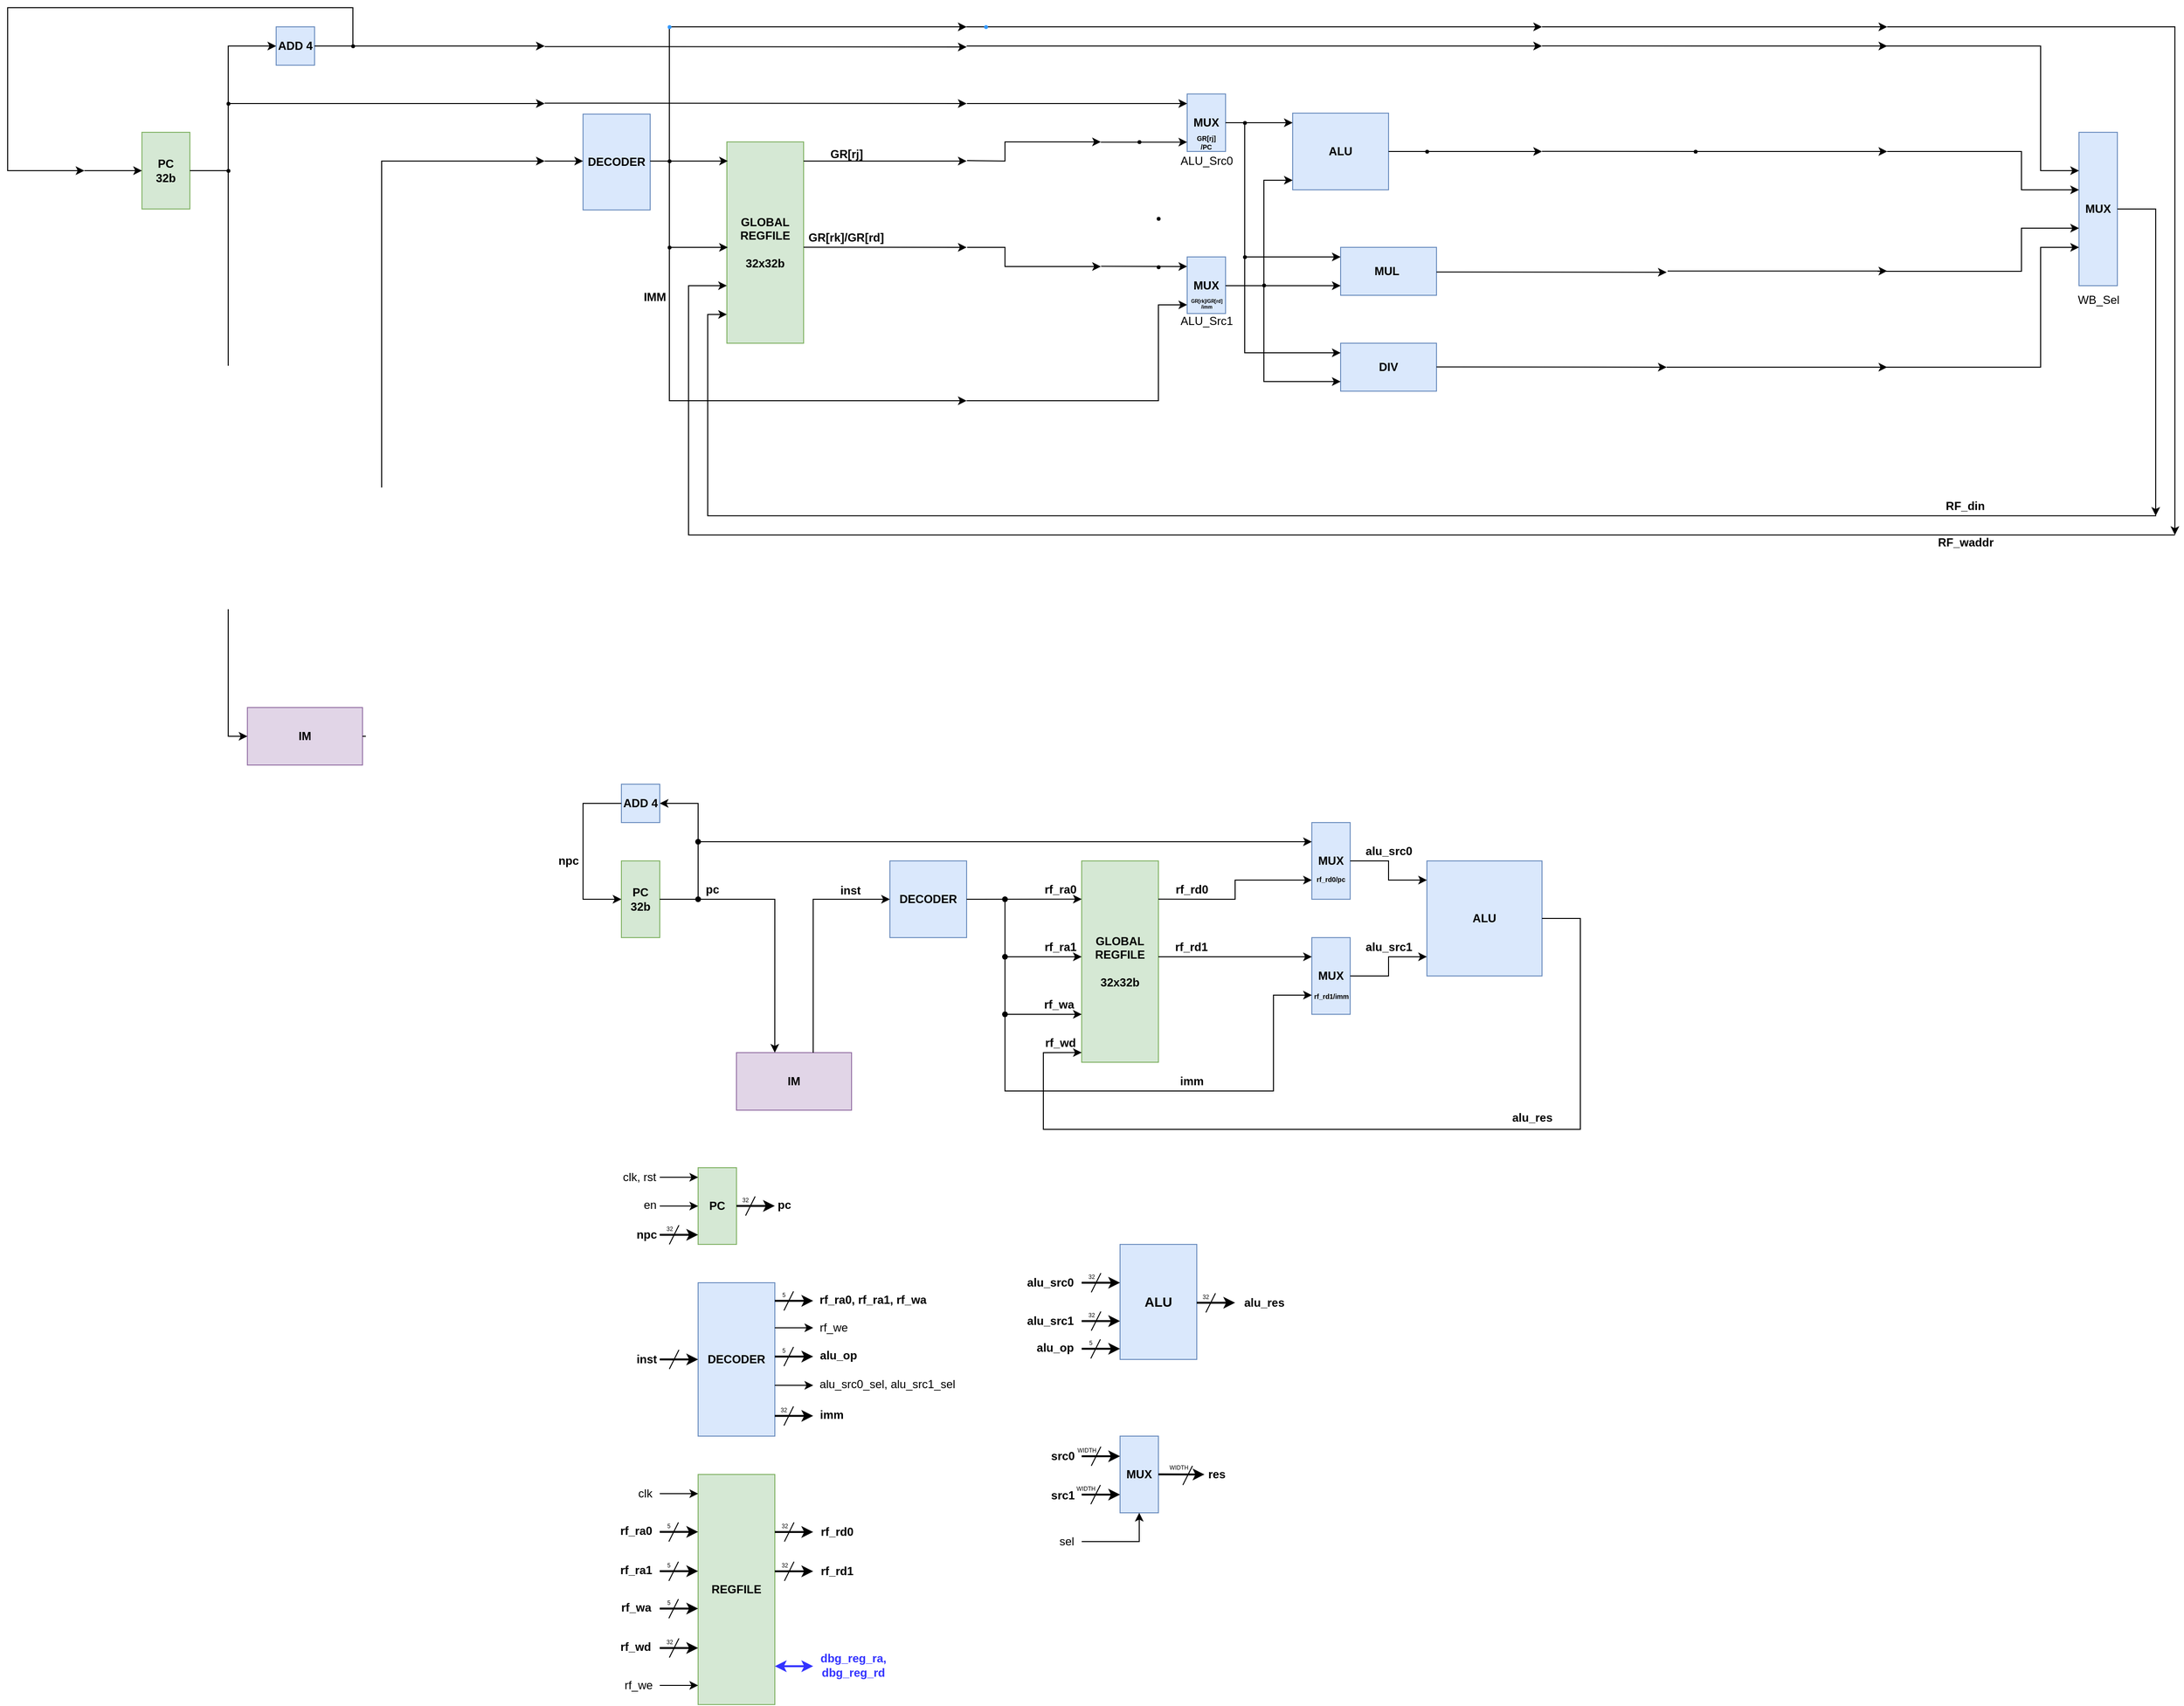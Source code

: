 <mxfile version="21.2.1" type="device">
  <diagram name="第 1 页" id="q9NyIN3uyb69h4GF0Fi9">
    <mxGraphModel dx="581" dy="392" grid="0" gridSize="10" guides="1" tooltips="1" connect="1" arrows="1" fold="1" page="1" pageScale="1" pageWidth="4681" pageHeight="3300" math="0" shadow="0">
      <root>
        <mxCell id="0" />
        <mxCell id="1" parent="0" />
        <mxCell id="Af6eF92gB9gsv9GVImaX-1" value="PC&lt;br&gt;32b" style="rounded=0;whiteSpace=wrap;html=1;fontStyle=1;fillColor=#d5e8d4;strokeColor=#82b366;" parent="1" vertex="1">
          <mxGeometry x="220" y="280" width="50" height="80" as="geometry" />
        </mxCell>
        <mxCell id="Af6eF92gB9gsv9GVImaX-3" value="IM" style="rounded=0;whiteSpace=wrap;html=1;fillColor=#e1d5e7;strokeColor=#9673a6;fontStyle=1" parent="1" vertex="1">
          <mxGeometry x="330" y="880" width="120" height="60" as="geometry" />
        </mxCell>
        <mxCell id="Af6eF92gB9gsv9GVImaX-5" value="" style="endArrow=classic;html=1;rounded=0;exitX=1;exitY=0.5;exitDx=0;exitDy=0;entryX=0;entryY=0.5;entryDx=0;entryDy=0;" parent="1" source="Af6eF92gB9gsv9GVImaX-1" target="Af6eF92gB9gsv9GVImaX-3" edge="1">
          <mxGeometry width="50" height="50" relative="1" as="geometry">
            <mxPoint x="350" y="330" as="sourcePoint" />
            <mxPoint x="340" y="320" as="targetPoint" />
            <Array as="points">
              <mxPoint x="310" y="320" />
              <mxPoint x="310" y="910" />
            </Array>
          </mxGeometry>
        </mxCell>
        <mxCell id="Af6eF92gB9gsv9GVImaX-7" value="" style="endArrow=classic;html=1;rounded=0;exitX=1;exitY=0.5;exitDx=0;exitDy=0;" parent="1" source="Af6eF92gB9gsv9GVImaX-3" edge="1">
          <mxGeometry width="50" height="50" relative="1" as="geometry">
            <mxPoint x="510" y="580" as="sourcePoint" />
            <mxPoint x="640" y="310" as="targetPoint" />
            <Array as="points">
              <mxPoint x="470" y="910" />
              <mxPoint x="470" y="310" />
            </Array>
          </mxGeometry>
        </mxCell>
        <mxCell id="Af6eF92gB9gsv9GVImaX-10" value="" style="endArrow=classic;html=1;rounded=0;exitX=1;exitY=0.5;exitDx=0;exitDy=0;entryX=0;entryY=0.5;entryDx=0;entryDy=0;" parent="1" target="Af6eF92gB9gsv9GVImaX-1" edge="1">
          <mxGeometry width="50" height="50" relative="1" as="geometry">
            <mxPoint x="160.0" y="320" as="sourcePoint" />
            <mxPoint x="230" y="200" as="targetPoint" />
          </mxGeometry>
        </mxCell>
        <mxCell id="Af6eF92gB9gsv9GVImaX-11" value="DECODER" style="rounded=0;whiteSpace=wrap;html=1;fillColor=#dae8fc;strokeColor=#6c8ebf;fontStyle=1" parent="1" vertex="1">
          <mxGeometry x="680" y="261" width="70" height="100" as="geometry" />
        </mxCell>
        <mxCell id="Af6eF92gB9gsv9GVImaX-12" value="" style="endArrow=classic;html=1;rounded=0;exitX=1;exitY=0.375;exitDx=0;exitDy=0;exitPerimeter=0;" parent="1" edge="1">
          <mxGeometry width="50" height="50" relative="1" as="geometry">
            <mxPoint x="640" y="310" as="sourcePoint" />
            <mxPoint x="680" y="310" as="targetPoint" />
          </mxGeometry>
        </mxCell>
        <mxCell id="Af6eF92gB9gsv9GVImaX-17" value="" style="shape=waypoint;sketch=0;size=6;pointerEvents=1;points=[];fillColor=none;resizable=0;rotatable=0;perimeter=centerPerimeter;snapToPoint=1;strokeWidth=0;" parent="1" vertex="1">
          <mxGeometry x="760" y="300" width="20" height="20" as="geometry" />
        </mxCell>
        <mxCell id="Af6eF92gB9gsv9GVImaX-18" value="GLOBAL&lt;br&gt;REGFILE&lt;br&gt;&lt;br&gt;32x32b" style="rounded=0;whiteSpace=wrap;html=1;fontStyle=1;fillColor=#d5e8d4;strokeColor=#82b366;" parent="1" vertex="1">
          <mxGeometry x="830" y="290" width="80" height="210" as="geometry" />
        </mxCell>
        <mxCell id="Af6eF92gB9gsv9GVImaX-19" value="" style="endArrow=classic;html=1;rounded=0;entryX=0.013;entryY=0.095;entryDx=0;entryDy=0;entryPerimeter=0;" parent="1" target="Af6eF92gB9gsv9GVImaX-18" edge="1">
          <mxGeometry width="50" height="50" relative="1" as="geometry">
            <mxPoint x="770" y="310" as="sourcePoint" />
            <mxPoint x="840" y="280" as="targetPoint" />
          </mxGeometry>
        </mxCell>
        <mxCell id="Af6eF92gB9gsv9GVImaX-20" value="" style="endArrow=classic;html=1;rounded=0;entryX=0.012;entryY=0.524;entryDx=0;entryDy=0;entryPerimeter=0;" parent="1" target="Af6eF92gB9gsv9GVImaX-18" edge="1">
          <mxGeometry width="50" height="50" relative="1" as="geometry">
            <mxPoint x="770" y="310" as="sourcePoint" />
            <mxPoint x="800" y="440" as="targetPoint" />
            <Array as="points">
              <mxPoint x="770" y="400" />
            </Array>
          </mxGeometry>
        </mxCell>
        <mxCell id="Af6eF92gB9gsv9GVImaX-21" value="" style="endArrow=classic;html=1;rounded=0;entryX=0;entryY=0.714;entryDx=0;entryDy=0;entryPerimeter=0;" parent="1" target="Af6eF92gB9gsv9GVImaX-18" edge="1">
          <mxGeometry width="50" height="50" relative="1" as="geometry">
            <mxPoint x="2340" y="700" as="sourcePoint" />
            <mxPoint x="800" y="480" as="targetPoint" />
            <Array as="points">
              <mxPoint x="790" y="700" />
              <mxPoint x="790" y="440" />
            </Array>
          </mxGeometry>
        </mxCell>
        <mxCell id="Af6eF92gB9gsv9GVImaX-26" value="" style="endArrow=classic;html=1;rounded=0;exitX=0.425;exitY=0.349;exitDx=0;exitDy=0;exitPerimeter=0;" parent="1" source="Af6eF92gB9gsv9GVImaX-99" edge="1">
          <mxGeometry width="50" height="50" relative="1" as="geometry">
            <mxPoint x="690" y="400" as="sourcePoint" />
            <mxPoint x="1080" y="560" as="targetPoint" />
            <Array as="points">
              <mxPoint x="770" y="560" />
            </Array>
          </mxGeometry>
        </mxCell>
        <mxCell id="Af6eF92gB9gsv9GVImaX-27" value="" style="endArrow=classic;html=1;rounded=0;exitX=1;exitY=0.095;exitDx=0;exitDy=0;exitPerimeter=0;" parent="1" source="Af6eF92gB9gsv9GVImaX-18" edge="1">
          <mxGeometry width="50" height="50" relative="1" as="geometry">
            <mxPoint x="930" y="310" as="sourcePoint" />
            <mxPoint x="1080" y="310" as="targetPoint" />
          </mxGeometry>
        </mxCell>
        <mxCell id="Af6eF92gB9gsv9GVImaX-28" value="" style="endArrow=classic;html=1;rounded=0;exitX=1;exitY=0.523;exitDx=0;exitDy=0;exitPerimeter=0;" parent="1" source="Af6eF92gB9gsv9GVImaX-18" edge="1">
          <mxGeometry width="50" height="50" relative="1" as="geometry">
            <mxPoint x="900.4" y="469.56" as="sourcePoint" />
            <mxPoint x="1080" y="400" as="targetPoint" />
          </mxGeometry>
        </mxCell>
        <mxCell id="Af6eF92gB9gsv9GVImaX-37" value="ALU_Src1" style="text;html=1;align=center;verticalAlign=middle;resizable=0;points=[];autosize=1;strokeColor=none;fillColor=none;" parent="1" vertex="1">
          <mxGeometry x="1290" y="461.5" width="80" height="30" as="geometry" />
        </mxCell>
        <mxCell id="Af6eF92gB9gsv9GVImaX-33" value="ALU_Src0" style="text;html=1;align=center;verticalAlign=middle;resizable=0;points=[];autosize=1;strokeColor=none;fillColor=none;" parent="1" vertex="1">
          <mxGeometry x="1290" y="295" width="80" height="30" as="geometry" />
        </mxCell>
        <mxCell id="Af6eF92gB9gsv9GVImaX-38" value="ALU" style="rounded=0;whiteSpace=wrap;html=1;fontStyle=1;fillColor=#dae8fc;strokeColor=#6c8ebf;" parent="1" vertex="1">
          <mxGeometry x="1420" y="260" width="100" height="80" as="geometry" />
        </mxCell>
        <mxCell id="Af6eF92gB9gsv9GVImaX-39" value="MUL&amp;nbsp;" style="rounded=0;whiteSpace=wrap;html=1;fontStyle=1;fillColor=#dae8fc;strokeColor=#6c8ebf;" parent="1" vertex="1">
          <mxGeometry x="1470" y="400" width="100" height="50" as="geometry" />
        </mxCell>
        <mxCell id="Af6eF92gB9gsv9GVImaX-40" value="DIV" style="rounded=0;whiteSpace=wrap;html=1;fontStyle=1;fillColor=#dae8fc;strokeColor=#6c8ebf;" parent="1" vertex="1">
          <mxGeometry x="1470" y="500" width="100" height="50" as="geometry" />
        </mxCell>
        <mxCell id="Af6eF92gB9gsv9GVImaX-43" value="" style="endArrow=classic;html=1;rounded=0;entryX=0;entryY=0.2;entryDx=0;entryDy=0;entryPerimeter=0;exitX=0.54;exitY=0.6;exitDx=0;exitDy=0;exitPerimeter=0;" parent="1" source="Af6eF92gB9gsv9GVImaX-44" target="Af6eF92gB9gsv9GVImaX-39" edge="1">
          <mxGeometry width="50" height="50" relative="1" as="geometry">
            <mxPoint x="1370" y="300" as="sourcePoint" />
            <mxPoint x="1400" y="420" as="targetPoint" />
            <Array as="points">
              <mxPoint x="1370" y="410" />
            </Array>
          </mxGeometry>
        </mxCell>
        <mxCell id="Af6eF92gB9gsv9GVImaX-44" value="" style="shape=waypoint;sketch=0;size=6;pointerEvents=1;points=[];fillColor=none;resizable=0;rotatable=0;perimeter=centerPerimeter;snapToPoint=1;strokeWidth=0;" parent="1" vertex="1">
          <mxGeometry x="1360" y="260" width="20" height="20" as="geometry" />
        </mxCell>
        <mxCell id="Af6eF92gB9gsv9GVImaX-45" value="" style="endArrow=classic;html=1;rounded=0;entryX=0;entryY=0.2;entryDx=0;entryDy=0;entryPerimeter=0;exitX=0.937;exitY=0.521;exitDx=0;exitDy=0;exitPerimeter=0;" parent="1" source="Af6eF92gB9gsv9GVImaX-48" target="Af6eF92gB9gsv9GVImaX-40" edge="1">
          <mxGeometry width="50" height="50" relative="1" as="geometry">
            <mxPoint x="1360" y="410" as="sourcePoint" />
            <mxPoint x="1420" y="510" as="targetPoint" />
            <Array as="points">
              <mxPoint x="1370" y="510" />
            </Array>
          </mxGeometry>
        </mxCell>
        <mxCell id="Af6eF92gB9gsv9GVImaX-46" value="" style="endArrow=classic;html=1;rounded=0;entryX=0;entryY=0.8;entryDx=0;entryDy=0;entryPerimeter=0;" parent="1" target="Af6eF92gB9gsv9GVImaX-40" edge="1">
          <mxGeometry width="50" height="50" relative="1" as="geometry">
            <mxPoint x="1390" y="440" as="sourcePoint" />
            <mxPoint x="1410" y="500" as="targetPoint" />
            <Array as="points">
              <mxPoint x="1390" y="540" />
            </Array>
          </mxGeometry>
        </mxCell>
        <mxCell id="Af6eF92gB9gsv9GVImaX-36" value="&lt;b&gt;MUX&lt;/b&gt;" style="rounded=0;whiteSpace=wrap;html=1;fillColor=#dae8fc;strokeColor=#6c8ebf;" parent="1" vertex="1">
          <mxGeometry x="1310" y="410" width="40" height="59" as="geometry" />
        </mxCell>
        <mxCell id="Af6eF92gB9gsv9GVImaX-31" value="MUX&lt;br&gt;" style="rounded=0;whiteSpace=wrap;html=1;fillColor=#dae8fc;strokeColor=#6c8ebf;fontStyle=1" parent="1" vertex="1">
          <mxGeometry x="1310" y="240" width="40" height="60" as="geometry" />
        </mxCell>
        <mxCell id="Af6eF92gB9gsv9GVImaX-47" value="" style="endArrow=classic;html=1;rounded=0;entryX=0;entryY=0.8;entryDx=0;entryDy=0;entryPerimeter=0;" parent="1" target="Af6eF92gB9gsv9GVImaX-39" edge="1">
          <mxGeometry width="50" height="50" relative="1" as="geometry">
            <mxPoint x="1380" y="440" as="sourcePoint" />
            <mxPoint x="1400" y="450" as="targetPoint" />
          </mxGeometry>
        </mxCell>
        <mxCell id="Af6eF92gB9gsv9GVImaX-48" value="" style="shape=waypoint;sketch=0;size=6;pointerEvents=1;points=[];fillColor=none;resizable=0;rotatable=0;perimeter=centerPerimeter;snapToPoint=1;strokeWidth=0;" parent="1" vertex="1">
          <mxGeometry x="1360" y="400" width="20" height="20" as="geometry" />
        </mxCell>
        <mxCell id="Af6eF92gB9gsv9GVImaX-50" value="" style="shape=waypoint;sketch=0;size=6;pointerEvents=1;points=[];fillColor=none;resizable=0;rotatable=0;perimeter=centerPerimeter;snapToPoint=1;strokeWidth=0;" parent="1" vertex="1">
          <mxGeometry x="1380" y="429.5" width="20" height="20" as="geometry" />
        </mxCell>
        <mxCell id="Af6eF92gB9gsv9GVImaX-57" value="" style="endArrow=classic;html=1;rounded=0;entryX=0;entryY=0.837;entryDx=0;entryDy=0;entryPerimeter=0;exitX=0.998;exitY=0.495;exitDx=0;exitDy=0;exitPerimeter=0;" parent="1" target="Af6eF92gB9gsv9GVImaX-31" edge="1">
          <mxGeometry width="50" height="50" relative="1" as="geometry">
            <mxPoint x="1219.92" y="290.205" as="sourcePoint" />
            <mxPoint x="1270" y="290" as="targetPoint" />
            <Array as="points" />
          </mxGeometry>
        </mxCell>
        <mxCell id="Af6eF92gB9gsv9GVImaX-59" value="" style="endArrow=classic;html=1;rounded=0;exitX=1.006;exitY=0.419;exitDx=0;exitDy=0;exitPerimeter=0;" parent="1" edge="1">
          <mxGeometry width="50" height="50" relative="1" as="geometry">
            <mxPoint x="1080.48" y="309.5" as="sourcePoint" />
            <mxPoint x="1220" y="290" as="targetPoint" />
            <Array as="points">
              <mxPoint x="1120" y="310" />
              <mxPoint x="1120" y="290" />
            </Array>
          </mxGeometry>
        </mxCell>
        <mxCell id="Af6eF92gB9gsv9GVImaX-65" value="" style="endArrow=classic;html=1;rounded=0;exitX=1.004;exitY=0.3;exitDx=0;exitDy=0;entryX=0;entryY=0.167;entryDx=0;entryDy=0;entryPerimeter=0;exitPerimeter=0;" parent="1" target="Af6eF92gB9gsv9GVImaX-31" edge="1">
          <mxGeometry width="50" height="50" relative="1" as="geometry">
            <mxPoint x="1080.32" y="250" as="sourcePoint" />
            <mxPoint x="1220" y="180" as="targetPoint" />
            <Array as="points">
              <mxPoint x="1240" y="250" />
            </Array>
          </mxGeometry>
        </mxCell>
        <mxCell id="Af6eF92gB9gsv9GVImaX-75" value="" style="endArrow=classic;html=1;rounded=0;exitX=1;exitY=0.286;exitDx=0;exitDy=0;exitPerimeter=0;" parent="1" edge="1">
          <mxGeometry width="50" height="50" relative="1" as="geometry">
            <mxPoint x="1570" y="425.76" as="sourcePoint" />
            <mxPoint x="1810" y="426" as="targetPoint" />
          </mxGeometry>
        </mxCell>
        <mxCell id="Af6eF92gB9gsv9GVImaX-76" value="" style="endArrow=classic;html=1;rounded=0;exitX=1;exitY=0.286;exitDx=0;exitDy=0;exitPerimeter=0;" parent="1" edge="1">
          <mxGeometry width="50" height="50" relative="1" as="geometry">
            <mxPoint x="1570" y="524.76" as="sourcePoint" />
            <mxPoint x="1810" y="525" as="targetPoint" />
          </mxGeometry>
        </mxCell>
        <mxCell id="Af6eF92gB9gsv9GVImaX-82" value="" style="endArrow=classic;html=1;rounded=0;" parent="1" edge="1">
          <mxGeometry width="50" height="50" relative="1" as="geometry">
            <mxPoint x="1520" y="300" as="sourcePoint" />
            <mxPoint x="1680" y="300" as="targetPoint" />
          </mxGeometry>
        </mxCell>
        <mxCell id="Af6eF92gB9gsv9GVImaX-84" value="" style="endArrow=classic;html=1;rounded=0;exitX=1;exitY=0.5;exitDx=0;exitDy=0;entryX=0;entryY=0.125;entryDx=0;entryDy=0;entryPerimeter=0;" parent="1" source="Af6eF92gB9gsv9GVImaX-31" target="Af6eF92gB9gsv9GVImaX-38" edge="1">
          <mxGeometry width="50" height="50" relative="1" as="geometry">
            <mxPoint x="1330" y="290" as="sourcePoint" />
            <mxPoint x="1420" y="272" as="targetPoint" />
            <Array as="points" />
          </mxGeometry>
        </mxCell>
        <mxCell id="Af6eF92gB9gsv9GVImaX-85" value="" style="endArrow=classic;html=1;rounded=0;exitX=1.002;exitY=0.508;exitDx=0;exitDy=0;exitPerimeter=0;" parent="1" source="Af6eF92gB9gsv9GVImaX-36" edge="1">
          <mxGeometry width="50" height="50" relative="1" as="geometry">
            <mxPoint x="1360" y="440" as="sourcePoint" />
            <mxPoint x="1420" y="330" as="targetPoint" />
            <Array as="points">
              <mxPoint x="1390" y="440" />
              <mxPoint x="1390" y="330" />
            </Array>
          </mxGeometry>
        </mxCell>
        <mxCell id="Af6eF92gB9gsv9GVImaX-89" value="ADD 4" style="rounded=0;whiteSpace=wrap;html=1;fontStyle=1;fillColor=#dae8fc;strokeColor=#6c8ebf;" parent="1" vertex="1">
          <mxGeometry x="360" y="170" width="40" height="40" as="geometry" />
        </mxCell>
        <mxCell id="Af6eF92gB9gsv9GVImaX-91" value="" style="endArrow=classic;html=1;rounded=0;entryX=0;entryY=0.5;entryDx=0;entryDy=0;" parent="1" target="Af6eF92gB9gsv9GVImaX-89" edge="1">
          <mxGeometry width="50" height="50" relative="1" as="geometry">
            <mxPoint x="310" y="320" as="sourcePoint" />
            <mxPoint x="310" y="290" as="targetPoint" />
            <Array as="points">
              <mxPoint x="310" y="260" />
              <mxPoint x="310" y="190" />
            </Array>
          </mxGeometry>
        </mxCell>
        <mxCell id="Af6eF92gB9gsv9GVImaX-92" value="" style="endArrow=classic;html=1;rounded=0;" parent="1" edge="1">
          <mxGeometry width="50" height="50" relative="1" as="geometry">
            <mxPoint x="310" y="250" as="sourcePoint" />
            <mxPoint x="640" y="250" as="targetPoint" />
          </mxGeometry>
        </mxCell>
        <mxCell id="Af6eF92gB9gsv9GVImaX-93" value="" style="endArrow=classic;html=1;rounded=0;exitX=1;exitY=0.5;exitDx=0;exitDy=0;" parent="1" source="Af6eF92gB9gsv9GVImaX-89" edge="1">
          <mxGeometry width="50" height="50" relative="1" as="geometry">
            <mxPoint x="420" y="270" as="sourcePoint" />
            <mxPoint x="640" y="190" as="targetPoint" />
          </mxGeometry>
        </mxCell>
        <mxCell id="Af6eF92gB9gsv9GVImaX-94" value="" style="shape=waypoint;sketch=0;size=6;pointerEvents=1;points=[];fillColor=none;resizable=0;rotatable=0;perimeter=centerPerimeter;snapToPoint=1;strokeWidth=0;" parent="1" vertex="1">
          <mxGeometry x="300" y="240" width="20" height="20" as="geometry" />
        </mxCell>
        <mxCell id="Af6eF92gB9gsv9GVImaX-95" value="" style="shape=waypoint;sketch=0;size=6;pointerEvents=1;points=[];fillColor=none;resizable=0;rotatable=0;perimeter=centerPerimeter;snapToPoint=1;strokeWidth=0;" parent="1" vertex="1">
          <mxGeometry x="300" y="310" width="20" height="20" as="geometry" />
        </mxCell>
        <mxCell id="Af6eF92gB9gsv9GVImaX-96" value="" style="endArrow=classic;html=1;rounded=0;" parent="1" edge="1">
          <mxGeometry width="50" height="50" relative="1" as="geometry">
            <mxPoint x="440" y="190" as="sourcePoint" />
            <mxPoint x="160" y="320" as="targetPoint" />
            <Array as="points">
              <mxPoint x="440" y="150" />
              <mxPoint x="80" y="150" />
              <mxPoint x="80" y="320" />
            </Array>
          </mxGeometry>
        </mxCell>
        <mxCell id="Af6eF92gB9gsv9GVImaX-97" value="" style="shape=waypoint;sketch=0;size=6;pointerEvents=1;points=[];fillColor=none;resizable=0;rotatable=0;perimeter=centerPerimeter;snapToPoint=1;strokeWidth=0;" parent="1" vertex="1">
          <mxGeometry x="430" y="180" width="20" height="20" as="geometry" />
        </mxCell>
        <mxCell id="Af6eF92gB9gsv9GVImaX-98" value="" style="shape=waypoint;sketch=0;size=6;pointerEvents=1;points=[];fillColor=none;resizable=0;rotatable=0;perimeter=centerPerimeter;snapToPoint=1;strokeWidth=0;" parent="1" vertex="1">
          <mxGeometry x="1550" y="290" width="20" height="20" as="geometry" />
        </mxCell>
        <mxCell id="Af6eF92gB9gsv9GVImaX-99" value="" style="shape=waypoint;sketch=0;size=6;pointerEvents=1;points=[];fillColor=none;resizable=0;rotatable=0;perimeter=centerPerimeter;snapToPoint=1;strokeWidth=0;" parent="1" vertex="1">
          <mxGeometry x="760" y="390" width="20" height="20" as="geometry" />
        </mxCell>
        <mxCell id="Af6eF92gB9gsv9GVImaX-100" value="" style="endArrow=classic;html=1;rounded=0;exitX=1;exitY=0.224;exitDx=0;exitDy=0;exitPerimeter=0;" parent="1" edge="1">
          <mxGeometry width="50" height="50" relative="1" as="geometry">
            <mxPoint x="640" y="249.6" as="sourcePoint" />
            <mxPoint x="1080" y="250" as="targetPoint" />
          </mxGeometry>
        </mxCell>
        <mxCell id="Af6eF92gB9gsv9GVImaX-101" value="" style="endArrow=classic;html=1;rounded=0;exitX=1;exitY=0.224;exitDx=0;exitDy=0;exitPerimeter=0;" parent="1" edge="1">
          <mxGeometry width="50" height="50" relative="1" as="geometry">
            <mxPoint x="640" y="190.62" as="sourcePoint" />
            <mxPoint x="1080" y="191" as="targetPoint" />
          </mxGeometry>
        </mxCell>
        <mxCell id="Af6eF92gB9gsv9GVImaX-102" value="" style="endArrow=classic;html=1;rounded=0;" parent="1" edge="1">
          <mxGeometry width="50" height="50" relative="1" as="geometry">
            <mxPoint x="1080" y="190" as="sourcePoint" />
            <mxPoint x="1680" y="190" as="targetPoint" />
            <Array as="points">
              <mxPoint x="1230" y="190" />
            </Array>
          </mxGeometry>
        </mxCell>
        <mxCell id="Af6eF92gB9gsv9GVImaX-112" value="" style="endArrow=classic;html=1;rounded=0;entryX=0;entryY=0.4;entryDx=0;entryDy=0;entryPerimeter=0;exitX=1;exitY=0.714;exitDx=0;exitDy=0;exitPerimeter=0;" parent="1" edge="1">
          <mxGeometry width="50" height="50" relative="1" as="geometry">
            <mxPoint x="1680" y="299.92" as="sourcePoint" />
            <mxPoint x="2040" y="300" as="targetPoint" />
          </mxGeometry>
        </mxCell>
        <mxCell id="Af6eF92gB9gsv9GVImaX-114" value="" style="endArrow=classic;html=1;rounded=0;entryX=0;entryY=0.18;entryDx=0;entryDy=0;entryPerimeter=0;exitX=1;exitY=0.321;exitDx=0;exitDy=0;exitPerimeter=0;" parent="1" edge="1">
          <mxGeometry width="50" height="50" relative="1" as="geometry">
            <mxPoint x="1680" y="189.88" as="sourcePoint" />
            <mxPoint x="2040" y="190" as="targetPoint" />
          </mxGeometry>
        </mxCell>
        <mxCell id="Af6eF92gB9gsv9GVImaX-117" value="" style="shape=waypoint;sketch=0;size=6;pointerEvents=1;points=[];fillColor=none;resizable=0;rotatable=0;perimeter=centerPerimeter;snapToPoint=1;strokeWidth=0;" parent="1" vertex="1">
          <mxGeometry x="1830" y="290" width="20" height="20" as="geometry" />
        </mxCell>
        <mxCell id="Af6eF92gB9gsv9GVImaX-124" value="" style="endArrow=classic;html=1;rounded=0;exitX=1;exitY=0.5;exitDx=0;exitDy=0;entryX=0;entryY=0.85;entryDx=0;entryDy=0;entryPerimeter=0;" parent="1" edge="1">
          <mxGeometry width="50" height="50" relative="1" as="geometry">
            <mxPoint x="1810" y="525" as="sourcePoint" />
            <mxPoint x="2040" y="525" as="targetPoint" />
          </mxGeometry>
        </mxCell>
        <mxCell id="Af6eF92gB9gsv9GVImaX-125" value="" style="endArrow=classic;html=1;rounded=0;exitX=1.008;exitY=0.424;exitDx=0;exitDy=0;exitPerimeter=0;" parent="1" edge="1">
          <mxGeometry width="50" height="50" relative="1" as="geometry">
            <mxPoint x="1811" y="424.74" as="sourcePoint" />
            <mxPoint x="2040" y="424.74" as="targetPoint" />
          </mxGeometry>
        </mxCell>
        <mxCell id="Af6eF92gB9gsv9GVImaX-126" value="&lt;b&gt;MUX&lt;/b&gt;" style="rounded=0;whiteSpace=wrap;html=1;fillColor=#dae8fc;strokeColor=#6c8ebf;" parent="1" vertex="1">
          <mxGeometry x="2240" y="280" width="40" height="160" as="geometry" />
        </mxCell>
        <mxCell id="Af6eF92gB9gsv9GVImaX-127" value="WB_Sel" style="text;html=1;align=center;verticalAlign=middle;resizable=0;points=[];autosize=1;strokeColor=none;fillColor=none;" parent="1" vertex="1">
          <mxGeometry x="2225" y="440" width="70" height="30" as="geometry" />
        </mxCell>
        <mxCell id="Af6eF92gB9gsv9GVImaX-128" value="" style="endArrow=classic;html=1;rounded=0;entryX=0;entryY=0.25;entryDx=0;entryDy=0;" parent="1" target="Af6eF92gB9gsv9GVImaX-126" edge="1">
          <mxGeometry width="50" height="50" relative="1" as="geometry">
            <mxPoint x="2030" y="190" as="sourcePoint" />
            <mxPoint x="2240" y="300" as="targetPoint" />
            <Array as="points">
              <mxPoint x="2200" y="190" />
              <mxPoint x="2200" y="320" />
            </Array>
          </mxGeometry>
        </mxCell>
        <mxCell id="Af6eF92gB9gsv9GVImaX-129" value="" style="endArrow=classic;html=1;rounded=0;entryX=0;entryY=0.375;entryDx=0;entryDy=0;entryPerimeter=0;" parent="1" target="Af6eF92gB9gsv9GVImaX-126" edge="1">
          <mxGeometry width="50" height="50" relative="1" as="geometry">
            <mxPoint x="2040" y="300" as="sourcePoint" />
            <mxPoint x="2380" y="100" as="targetPoint" />
            <Array as="points">
              <mxPoint x="2180" y="300" />
              <mxPoint x="2180" y="340" />
            </Array>
          </mxGeometry>
        </mxCell>
        <mxCell id="Af6eF92gB9gsv9GVImaX-130" value="" style="endArrow=classic;html=1;rounded=0;" parent="1" edge="1">
          <mxGeometry width="50" height="50" relative="1" as="geometry">
            <mxPoint x="2040" y="170" as="sourcePoint" />
            <mxPoint x="2340" y="700" as="targetPoint" />
            <Array as="points">
              <mxPoint x="2160" y="170" />
              <mxPoint x="2340" y="170" />
            </Array>
          </mxGeometry>
        </mxCell>
        <mxCell id="Af6eF92gB9gsv9GVImaX-131" value="" style="endArrow=classic;html=1;rounded=0;entryX=0;entryY=0.625;entryDx=0;entryDy=0;entryPerimeter=0;" parent="1" target="Af6eF92gB9gsv9GVImaX-126" edge="1">
          <mxGeometry width="50" height="50" relative="1" as="geometry">
            <mxPoint x="2030" y="425" as="sourcePoint" />
            <mxPoint x="2237.92" y="385.16" as="targetPoint" />
            <Array as="points">
              <mxPoint x="2180" y="425" />
              <mxPoint x="2180" y="380" />
            </Array>
          </mxGeometry>
        </mxCell>
        <mxCell id="Af6eF92gB9gsv9GVImaX-132" value="" style="endArrow=classic;html=1;rounded=0;entryX=0;entryY=0.75;entryDx=0;entryDy=0;" parent="1" target="Af6eF92gB9gsv9GVImaX-126" edge="1">
          <mxGeometry width="50" height="50" relative="1" as="geometry">
            <mxPoint x="2030" y="525" as="sourcePoint" />
            <mxPoint x="2240" y="480" as="targetPoint" />
            <Array as="points">
              <mxPoint x="2200" y="525" />
              <mxPoint x="2200" y="400" />
            </Array>
          </mxGeometry>
        </mxCell>
        <mxCell id="Af6eF92gB9gsv9GVImaX-134" value="" style="endArrow=classic;html=1;rounded=0;exitX=1;exitY=0.5;exitDx=0;exitDy=0;" parent="1" source="Af6eF92gB9gsv9GVImaX-126" edge="1">
          <mxGeometry width="50" height="50" relative="1" as="geometry">
            <mxPoint x="2240" y="660" as="sourcePoint" />
            <mxPoint x="2320" y="680" as="targetPoint" />
            <Array as="points">
              <mxPoint x="2320" y="360" />
            </Array>
          </mxGeometry>
        </mxCell>
        <mxCell id="Af6eF92gB9gsv9GVImaX-137" value="" style="endArrow=classic;html=1;rounded=0;entryX=0;entryY=0.857;entryDx=0;entryDy=0;entryPerimeter=0;" parent="1" target="Af6eF92gB9gsv9GVImaX-18" edge="1">
          <mxGeometry width="50" height="50" relative="1" as="geometry">
            <mxPoint x="2320.46" y="680" as="sourcePoint" />
            <mxPoint x="670" y="630" as="targetPoint" />
            <Array as="points">
              <mxPoint x="810" y="680" />
              <mxPoint x="810" y="470" />
            </Array>
          </mxGeometry>
        </mxCell>
        <mxCell id="Af6eF92gB9gsv9GVImaX-141" value="GR[rj]" style="text;html=1;strokeColor=none;fillColor=none;align=center;verticalAlign=middle;whiteSpace=wrap;rounded=0;fontStyle=1" parent="1" vertex="1">
          <mxGeometry x="939.5" y="293" width="30" height="20" as="geometry" />
        </mxCell>
        <mxCell id="Af6eF92gB9gsv9GVImaX-142" value="GR[rk]/GR[rd]" style="text;html=1;strokeColor=none;fillColor=none;align=center;verticalAlign=middle;whiteSpace=wrap;rounded=0;fontStyle=1" parent="1" vertex="1">
          <mxGeometry x="930" y="380" width="49" height="20" as="geometry" />
        </mxCell>
        <mxCell id="Af6eF92gB9gsv9GVImaX-143" value="" style="endArrow=classic;html=1;rounded=0;strokeColor=#000000;" parent="1" edge="1">
          <mxGeometry width="50" height="50" relative="1" as="geometry">
            <mxPoint x="750" y="310" as="sourcePoint" />
            <mxPoint x="1080" y="170" as="targetPoint" />
            <Array as="points">
              <mxPoint x="770" y="310" />
              <mxPoint x="770" y="170" />
            </Array>
          </mxGeometry>
        </mxCell>
        <mxCell id="Af6eF92gB9gsv9GVImaX-145" value="" style="endArrow=classic;html=1;rounded=0;exitX=0.997;exitY=0.14;exitDx=0;exitDy=0;exitPerimeter=0;strokeColor=#000000;" parent="1" edge="1">
          <mxGeometry width="50" height="50" relative="1" as="geometry">
            <mxPoint x="1079.76" y="170" as="sourcePoint" />
            <mxPoint x="1680" y="170" as="targetPoint" />
          </mxGeometry>
        </mxCell>
        <mxCell id="Af6eF92gB9gsv9GVImaX-146" value="" style="endArrow=classic;html=1;rounded=0;exitX=1.002;exitY=0.668;exitDx=0;exitDy=0;exitPerimeter=0;strokeColor=#000000;" parent="1" edge="1">
          <mxGeometry width="50" height="50" relative="1" as="geometry">
            <mxPoint x="1680" y="170" as="sourcePoint" />
            <mxPoint x="2040" y="170" as="targetPoint" />
          </mxGeometry>
        </mxCell>
        <mxCell id="Af6eF92gB9gsv9GVImaX-154" value="" style="shape=waypoint;sketch=0;size=6;pointerEvents=1;points=[];fillColor=none;resizable=0;rotatable=0;perimeter=centerPerimeter;snapToPoint=1;strokeWidth=0;strokeColor=#3399FF;" parent="1" vertex="1">
          <mxGeometry x="1090" y="160" width="20" height="20" as="geometry" />
        </mxCell>
        <mxCell id="Af6eF92gB9gsv9GVImaX-156" value="" style="shape=waypoint;sketch=0;size=6;pointerEvents=1;points=[];fillColor=none;resizable=0;rotatable=0;perimeter=centerPerimeter;snapToPoint=1;strokeWidth=0;strokeColor=#3399FF;" parent="1" vertex="1">
          <mxGeometry x="760" y="160" width="20" height="20" as="geometry" />
        </mxCell>
        <mxCell id="Af6eF92gB9gsv9GVImaX-158" value="GR[rj]&lt;br style=&quot;font-size: 7px;&quot;&gt;/PC" style="text;html=1;strokeColor=none;fillColor=none;align=center;verticalAlign=middle;whiteSpace=wrap;rounded=0;fontStyle=1;fontSize=7;" parent="1" vertex="1">
          <mxGeometry x="1315" y="280.5" width="30" height="20" as="geometry" />
        </mxCell>
        <mxCell id="Af6eF92gB9gsv9GVImaX-159" value="GR[rk]/GR[rd]&lt;br style=&quot;font-size: 5px;&quot;&gt;/imm" style="text;html=1;strokeColor=none;fillColor=none;align=center;verticalAlign=middle;whiteSpace=wrap;rounded=0;fontStyle=1;fontSize=5;" parent="1" vertex="1">
          <mxGeometry x="1317.5" y="453" width="25" height="9" as="geometry" />
        </mxCell>
        <mxCell id="Af6eF92gB9gsv9GVImaX-160" value="RF_waddr" style="text;html=1;strokeColor=none;fillColor=none;align=center;verticalAlign=middle;whiteSpace=wrap;rounded=0;fontStyle=1" parent="1" vertex="1">
          <mxGeometry x="2101.5" y="698" width="40" height="20" as="geometry" />
        </mxCell>
        <mxCell id="Af6eF92gB9gsv9GVImaX-172" value="RF_din" style="text;html=1;strokeColor=none;fillColor=none;align=center;verticalAlign=middle;whiteSpace=wrap;rounded=0;fontStyle=1" parent="1" vertex="1">
          <mxGeometry x="2107" y="660" width="29" height="20" as="geometry" />
        </mxCell>
        <mxCell id="Af6eF92gB9gsv9GVImaX-190" value="" style="shape=waypoint;sketch=0;size=6;pointerEvents=1;points=[];fillColor=none;resizable=0;rotatable=0;perimeter=centerPerimeter;snapToPoint=1;strokeWidth=0;" parent="1" vertex="1">
          <mxGeometry x="1250" y="280" width="20" height="20" as="geometry" />
        </mxCell>
        <mxCell id="Af6eF92gB9gsv9GVImaX-192" value="" style="shape=waypoint;sketch=0;size=6;pointerEvents=1;points=[];fillColor=none;resizable=0;rotatable=0;perimeter=centerPerimeter;snapToPoint=1;strokeWidth=0;" parent="1" vertex="1">
          <mxGeometry x="1270" y="410.5" width="20" height="20" as="geometry" />
        </mxCell>
        <mxCell id="E-aEBJzv57lBiL56rMNJ-2" value="" style="endArrow=classic;html=1;rounded=0;exitX=1.005;exitY=0.488;exitDx=0;exitDy=0;entryX=0;entryY=0.169;entryDx=0;entryDy=0;entryPerimeter=0;exitPerimeter=0;" parent="1" target="Af6eF92gB9gsv9GVImaX-36" edge="1">
          <mxGeometry width="50" height="50" relative="1" as="geometry">
            <mxPoint x="1220.2" y="419.792" as="sourcePoint" />
            <mxPoint x="1340" y="350" as="targetPoint" />
          </mxGeometry>
        </mxCell>
        <mxCell id="E-aEBJzv57lBiL56rMNJ-5" value="" style="shape=waypoint;sketch=0;size=6;pointerEvents=1;points=[];fillColor=none;resizable=0;rotatable=0;perimeter=centerPerimeter;snapToPoint=1;strokeWidth=0;" parent="1" vertex="1">
          <mxGeometry x="1270" y="360" width="20" height="20" as="geometry" />
        </mxCell>
        <mxCell id="E-aEBJzv57lBiL56rMNJ-6" value="" style="endArrow=classic;html=1;rounded=0;exitX=1.007;exitY=0.6;exitDx=0;exitDy=0;exitPerimeter=0;" parent="1" edge="1">
          <mxGeometry width="50" height="50" relative="1" as="geometry">
            <mxPoint x="1080.56" y="400" as="sourcePoint" />
            <mxPoint x="1220" y="420" as="targetPoint" />
            <Array as="points">
              <mxPoint x="1120" y="400" />
              <mxPoint x="1120" y="420" />
            </Array>
          </mxGeometry>
        </mxCell>
        <mxCell id="cl0XH91jL7pWerhAMvmy-1" value="IMM" style="text;html=1;strokeColor=none;fillColor=none;align=center;verticalAlign=middle;whiteSpace=wrap;rounded=0;fontStyle=1" parent="1" vertex="1">
          <mxGeometry x="740" y="441.5" width="30" height="20" as="geometry" />
        </mxCell>
        <mxCell id="cl0XH91jL7pWerhAMvmy-6" value="" style="endArrow=classic;html=1;rounded=0;entryX=0;entryY=0.847;entryDx=0;entryDy=0;entryPerimeter=0;exitX=1;exitY=0.92;exitDx=0;exitDy=0;exitPerimeter=0;" parent="1" target="Af6eF92gB9gsv9GVImaX-36" edge="1">
          <mxGeometry width="50" height="50" relative="1" as="geometry">
            <mxPoint x="1080" y="560" as="sourcePoint" />
            <mxPoint x="1190" y="540" as="targetPoint" />
            <Array as="points">
              <mxPoint x="1280" y="560" />
              <mxPoint x="1280" y="460" />
            </Array>
          </mxGeometry>
        </mxCell>
        <mxCell id="KvcFe8U6ZTAkRATW3uwT-1" value="PC&lt;br&gt;32b" style="rounded=0;whiteSpace=wrap;html=1;fontStyle=1;fillColor=#d5e8d4;strokeColor=#82b366;" parent="1" vertex="1">
          <mxGeometry x="720" y="1040" width="40" height="80" as="geometry" />
        </mxCell>
        <mxCell id="KvcFe8U6ZTAkRATW3uwT-2" value="ADD 4" style="rounded=0;whiteSpace=wrap;html=1;fontStyle=1;fillColor=#dae8fc;strokeColor=#6c8ebf;" parent="1" vertex="1">
          <mxGeometry x="720" y="960" width="40" height="40" as="geometry" />
        </mxCell>
        <mxCell id="KvcFe8U6ZTAkRATW3uwT-3" value="" style="endArrow=classic;html=1;rounded=0;exitX=1;exitY=0.5;exitDx=0;exitDy=0;entryX=1;entryY=0.5;entryDx=0;entryDy=0;" parent="1" source="KvcFe8U6ZTAkRATW3uwT-1" target="KvcFe8U6ZTAkRATW3uwT-2" edge="1">
          <mxGeometry width="50" height="50" relative="1" as="geometry">
            <mxPoint x="830" y="1090" as="sourcePoint" />
            <mxPoint x="880" y="1040" as="targetPoint" />
            <Array as="points">
              <mxPoint x="800" y="1080" />
              <mxPoint x="800" y="980" />
            </Array>
          </mxGeometry>
        </mxCell>
        <mxCell id="KvcFe8U6ZTAkRATW3uwT-4" value="" style="endArrow=classic;html=1;rounded=0;entryX=0;entryY=0.5;entryDx=0;entryDy=0;exitX=0;exitY=0.5;exitDx=0;exitDy=0;" parent="1" source="KvcFe8U6ZTAkRATW3uwT-2" target="KvcFe8U6ZTAkRATW3uwT-1" edge="1">
          <mxGeometry width="50" height="50" relative="1" as="geometry">
            <mxPoint x="650" y="1040" as="sourcePoint" />
            <mxPoint x="700" y="990" as="targetPoint" />
            <Array as="points">
              <mxPoint x="680" y="980" />
              <mxPoint x="680" y="1080" />
            </Array>
          </mxGeometry>
        </mxCell>
        <mxCell id="KvcFe8U6ZTAkRATW3uwT-5" value="DECODER" style="rounded=0;whiteSpace=wrap;html=1;fillColor=#dae8fc;strokeColor=#6c8ebf;fontStyle=1" parent="1" vertex="1">
          <mxGeometry x="1000" y="1040" width="80" height="80" as="geometry" />
        </mxCell>
        <mxCell id="KvcFe8U6ZTAkRATW3uwT-6" value="IM" style="rounded=0;whiteSpace=wrap;html=1;fillColor=#e1d5e7;strokeColor=#9673a6;fontStyle=1" parent="1" vertex="1">
          <mxGeometry x="840" y="1240" width="120" height="60" as="geometry" />
        </mxCell>
        <mxCell id="KvcFe8U6ZTAkRATW3uwT-7" value="" style="endArrow=classic;html=1;rounded=0;entryX=0.333;entryY=0;entryDx=0;entryDy=0;entryPerimeter=0;" parent="1" target="KvcFe8U6ZTAkRATW3uwT-6" edge="1">
          <mxGeometry width="50" height="50" relative="1" as="geometry">
            <mxPoint x="800" y="1080" as="sourcePoint" />
            <mxPoint x="950" y="1050" as="targetPoint" />
            <Array as="points">
              <mxPoint x="880" y="1080" />
            </Array>
          </mxGeometry>
        </mxCell>
        <mxCell id="KvcFe8U6ZTAkRATW3uwT-8" value="" style="endArrow=classic;html=1;rounded=0;entryX=0;entryY=0.5;entryDx=0;entryDy=0;" parent="1" target="KvcFe8U6ZTAkRATW3uwT-5" edge="1">
          <mxGeometry width="50" height="50" relative="1" as="geometry">
            <mxPoint x="920" y="1240" as="sourcePoint" />
            <mxPoint x="1030" y="1170" as="targetPoint" />
            <Array as="points">
              <mxPoint x="920" y="1080" />
            </Array>
          </mxGeometry>
        </mxCell>
        <mxCell id="KvcFe8U6ZTAkRATW3uwT-9" value="" style="shape=waypoint;sketch=0;size=6;pointerEvents=1;points=[];fillColor=none;resizable=0;rotatable=0;perimeter=centerPerimeter;snapToPoint=1;" parent="1" vertex="1">
          <mxGeometry x="790" y="1070" width="20" height="20" as="geometry" />
        </mxCell>
        <mxCell id="KvcFe8U6ZTAkRATW3uwT-10" value="GLOBAL&lt;br&gt;REGFILE&lt;br&gt;&lt;br&gt;32x32b" style="rounded=0;whiteSpace=wrap;html=1;fontStyle=1;fillColor=#d5e8d4;strokeColor=#82b366;" parent="1" vertex="1">
          <mxGeometry x="1200" y="1040" width="80" height="210" as="geometry" />
        </mxCell>
        <mxCell id="KvcFe8U6ZTAkRATW3uwT-11" value="" style="endArrow=classic;html=1;rounded=0;exitX=1;exitY=0.5;exitDx=0;exitDy=0;entryX=0;entryY=0.19;entryDx=0;entryDy=0;entryPerimeter=0;" parent="1" source="KvcFe8U6ZTAkRATW3uwT-5" target="KvcFe8U6ZTAkRATW3uwT-10" edge="1">
          <mxGeometry width="50" height="50" relative="1" as="geometry">
            <mxPoint x="1100" y="940" as="sourcePoint" />
            <mxPoint x="1150" y="890" as="targetPoint" />
          </mxGeometry>
        </mxCell>
        <mxCell id="KvcFe8U6ZTAkRATW3uwT-12" value="rf_ra0" style="text;html=1;strokeColor=none;fillColor=none;align=center;verticalAlign=middle;whiteSpace=wrap;rounded=0;fontStyle=1" parent="1" vertex="1">
          <mxGeometry x="1167.5" y="1060" width="20" height="20" as="geometry" />
        </mxCell>
        <mxCell id="KvcFe8U6ZTAkRATW3uwT-13" value="" style="endArrow=classic;html=1;rounded=0;" parent="1" edge="1">
          <mxGeometry width="50" height="50" relative="1" as="geometry">
            <mxPoint x="1120" y="1080" as="sourcePoint" />
            <mxPoint x="1200" y="1140" as="targetPoint" />
            <Array as="points">
              <mxPoint x="1120" y="1140" />
            </Array>
          </mxGeometry>
        </mxCell>
        <mxCell id="KvcFe8U6ZTAkRATW3uwT-14" value="rf_ra1" style="text;html=1;strokeColor=none;fillColor=none;align=center;verticalAlign=middle;whiteSpace=wrap;rounded=0;fontStyle=1" parent="1" vertex="1">
          <mxGeometry x="1162.5" y="1125" width="30" height="10" as="geometry" />
        </mxCell>
        <mxCell id="KvcFe8U6ZTAkRATW3uwT-15" value="" style="endArrow=classic;html=1;rounded=0;entryX=0;entryY=0.762;entryDx=0;entryDy=0;entryPerimeter=0;" parent="1" target="KvcFe8U6ZTAkRATW3uwT-10" edge="1">
          <mxGeometry width="50" height="50" relative="1" as="geometry">
            <mxPoint x="1120" y="1140" as="sourcePoint" />
            <mxPoint x="1050" y="1190" as="targetPoint" />
            <Array as="points">
              <mxPoint x="1120" y="1200" />
            </Array>
          </mxGeometry>
        </mxCell>
        <mxCell id="KvcFe8U6ZTAkRATW3uwT-16" value="rf_wa" style="text;html=1;strokeColor=none;fillColor=none;align=center;verticalAlign=middle;whiteSpace=wrap;rounded=0;fontStyle=1" parent="1" vertex="1">
          <mxGeometry x="1160" y="1180" width="32.5" height="20" as="geometry" />
        </mxCell>
        <mxCell id="KvcFe8U6ZTAkRATW3uwT-17" value="" style="endArrow=classic;html=1;rounded=0;exitX=1;exitY=0.19;exitDx=0;exitDy=0;exitPerimeter=0;entryX=0;entryY=0.75;entryDx=0;entryDy=0;" parent="1" source="KvcFe8U6ZTAkRATW3uwT-10" target="KvcFe8U6ZTAkRATW3uwT-21" edge="1">
          <mxGeometry width="50" height="50" relative="1" as="geometry">
            <mxPoint x="1360" y="1100" as="sourcePoint" />
            <mxPoint x="1410" y="1050" as="targetPoint" />
            <Array as="points">
              <mxPoint x="1360" y="1080" />
              <mxPoint x="1360" y="1060" />
            </Array>
          </mxGeometry>
        </mxCell>
        <mxCell id="KvcFe8U6ZTAkRATW3uwT-18" value="rf_rd0" style="text;html=1;strokeColor=none;fillColor=none;align=center;verticalAlign=middle;whiteSpace=wrap;rounded=0;fontStyle=1" parent="1" vertex="1">
          <mxGeometry x="1300" y="1060" width="30" height="20" as="geometry" />
        </mxCell>
        <mxCell id="KvcFe8U6ZTAkRATW3uwT-19" value="rf_rd1" style="text;html=1;strokeColor=none;fillColor=none;align=center;verticalAlign=middle;whiteSpace=wrap;rounded=0;fontStyle=1" parent="1" vertex="1">
          <mxGeometry x="1290" y="1120" width="49" height="20" as="geometry" />
        </mxCell>
        <mxCell id="KvcFe8U6ZTAkRATW3uwT-20" value="&lt;b&gt;MUX&lt;/b&gt;" style="rounded=0;whiteSpace=wrap;html=1;fillColor=#dae8fc;strokeColor=#6c8ebf;" parent="1" vertex="1">
          <mxGeometry x="1440" y="1120" width="40" height="80" as="geometry" />
        </mxCell>
        <mxCell id="KvcFe8U6ZTAkRATW3uwT-21" value="MUX&lt;br&gt;" style="rounded=0;whiteSpace=wrap;html=1;fillColor=#dae8fc;strokeColor=#6c8ebf;fontStyle=1" parent="1" vertex="1">
          <mxGeometry x="1440" y="1000" width="40" height="80" as="geometry" />
        </mxCell>
        <mxCell id="KvcFe8U6ZTAkRATW3uwT-22" value="rf_rd0/pc" style="text;html=1;strokeColor=none;fillColor=none;align=center;verticalAlign=middle;whiteSpace=wrap;rounded=0;fontStyle=1;fontSize=7;" parent="1" vertex="1">
          <mxGeometry x="1445" y="1050" width="30" height="20" as="geometry" />
        </mxCell>
        <mxCell id="KvcFe8U6ZTAkRATW3uwT-23" value="&lt;font style=&quot;font-size: 7px;&quot;&gt;rf_rd1/imm&lt;/font&gt;" style="text;html=1;strokeColor=none;fillColor=none;align=center;verticalAlign=middle;whiteSpace=wrap;rounded=0;fontStyle=1;fontSize=5;" parent="1" vertex="1">
          <mxGeometry x="1447.5" y="1177" width="25" height="9" as="geometry" />
        </mxCell>
        <mxCell id="KvcFe8U6ZTAkRATW3uwT-24" value="" style="endArrow=classic;html=1;rounded=0;entryX=0;entryY=0.25;entryDx=0;entryDy=0;" parent="1" target="KvcFe8U6ZTAkRATW3uwT-21" edge="1">
          <mxGeometry width="50" height="50" relative="1" as="geometry">
            <mxPoint x="800" y="1020" as="sourcePoint" />
            <mxPoint x="1000" y="900" as="targetPoint" />
          </mxGeometry>
        </mxCell>
        <mxCell id="KvcFe8U6ZTAkRATW3uwT-25" value="" style="shape=waypoint;sketch=0;size=6;pointerEvents=1;points=[];fillColor=none;resizable=0;rotatable=0;perimeter=centerPerimeter;snapToPoint=1;" parent="1" vertex="1">
          <mxGeometry x="790" y="1010" width="20" height="20" as="geometry" />
        </mxCell>
        <mxCell id="KvcFe8U6ZTAkRATW3uwT-26" value="ALU" style="rounded=0;whiteSpace=wrap;html=1;fontStyle=1;fillColor=#dae8fc;strokeColor=#6c8ebf;" parent="1" vertex="1">
          <mxGeometry x="1560" y="1040" width="120" height="120" as="geometry" />
        </mxCell>
        <mxCell id="KvcFe8U6ZTAkRATW3uwT-28" value="" style="endArrow=classic;html=1;rounded=0;exitX=1;exitY=0.5;exitDx=0;exitDy=0;entryX=0;entryY=0.167;entryDx=0;entryDy=0;entryPerimeter=0;" parent="1" source="KvcFe8U6ZTAkRATW3uwT-21" target="KvcFe8U6ZTAkRATW3uwT-26" edge="1">
          <mxGeometry width="50" height="50" relative="1" as="geometry">
            <mxPoint x="1470" y="1030" as="sourcePoint" />
            <mxPoint x="1520" y="980" as="targetPoint" />
            <Array as="points">
              <mxPoint x="1520" y="1040" />
              <mxPoint x="1520" y="1060" />
            </Array>
          </mxGeometry>
        </mxCell>
        <mxCell id="KvcFe8U6ZTAkRATW3uwT-29" value="" style="endArrow=classic;html=1;rounded=0;exitX=1;exitY=0.5;exitDx=0;exitDy=0;entryX=0;entryY=0.833;entryDx=0;entryDy=0;entryPerimeter=0;" parent="1" source="KvcFe8U6ZTAkRATW3uwT-20" target="KvcFe8U6ZTAkRATW3uwT-26" edge="1">
          <mxGeometry width="50" height="50" relative="1" as="geometry">
            <mxPoint x="1490" y="1140" as="sourcePoint" />
            <mxPoint x="1558" y="1130" as="targetPoint" />
            <Array as="points">
              <mxPoint x="1520" y="1160" />
              <mxPoint x="1520" y="1140" />
            </Array>
          </mxGeometry>
        </mxCell>
        <mxCell id="KvcFe8U6ZTAkRATW3uwT-30" value="" style="endArrow=classic;html=1;rounded=0;exitX=1;exitY=0.476;exitDx=0;exitDy=0;exitPerimeter=0;entryX=0;entryY=0.25;entryDx=0;entryDy=0;" parent="1" source="KvcFe8U6ZTAkRATW3uwT-10" target="KvcFe8U6ZTAkRATW3uwT-20" edge="1">
          <mxGeometry width="50" height="50" relative="1" as="geometry">
            <mxPoint x="1330" y="1160" as="sourcePoint" />
            <mxPoint x="1380" y="1110" as="targetPoint" />
          </mxGeometry>
        </mxCell>
        <mxCell id="KvcFe8U6ZTAkRATW3uwT-31" value="" style="endArrow=classic;html=1;rounded=0;entryX=0;entryY=0.75;entryDx=0;entryDy=0;" parent="1" target="KvcFe8U6ZTAkRATW3uwT-20" edge="1">
          <mxGeometry width="50" height="50" relative="1" as="geometry">
            <mxPoint x="1120" y="1200" as="sourcePoint" />
            <mxPoint x="1290" y="1290" as="targetPoint" />
            <Array as="points">
              <mxPoint x="1120" y="1280" />
              <mxPoint x="1400" y="1280" />
              <mxPoint x="1400" y="1180" />
            </Array>
          </mxGeometry>
        </mxCell>
        <mxCell id="KvcFe8U6ZTAkRATW3uwT-32" value="imm" style="text;html=1;strokeColor=none;fillColor=none;align=center;verticalAlign=middle;whiteSpace=wrap;rounded=0;fontStyle=1" parent="1" vertex="1">
          <mxGeometry x="1299.5" y="1260" width="30" height="20" as="geometry" />
        </mxCell>
        <mxCell id="KvcFe8U6ZTAkRATW3uwT-33" value="pc" style="text;html=1;strokeColor=none;fillColor=none;align=center;verticalAlign=middle;whiteSpace=wrap;rounded=0;fontStyle=1" parent="1" vertex="1">
          <mxGeometry x="800" y="1060" width="30" height="20" as="geometry" />
        </mxCell>
        <mxCell id="KvcFe8U6ZTAkRATW3uwT-36" value="" style="endArrow=classic;html=1;rounded=0;exitX=1;exitY=0.5;exitDx=0;exitDy=0;entryX=0;entryY=0.952;entryDx=0;entryDy=0;entryPerimeter=0;" parent="1" source="KvcFe8U6ZTAkRATW3uwT-26" target="KvcFe8U6ZTAkRATW3uwT-10" edge="1">
          <mxGeometry width="50" height="50" relative="1" as="geometry">
            <mxPoint x="1600" y="1260" as="sourcePoint" />
            <mxPoint x="1190" y="1350" as="targetPoint" />
            <Array as="points">
              <mxPoint x="1720" y="1100" />
              <mxPoint x="1720" y="1320" />
              <mxPoint x="1160" y="1320" />
              <mxPoint x="1160" y="1240" />
            </Array>
          </mxGeometry>
        </mxCell>
        <mxCell id="KvcFe8U6ZTAkRATW3uwT-37" value="alu_res" style="text;html=1;strokeColor=none;fillColor=none;align=center;verticalAlign=middle;whiteSpace=wrap;rounded=0;fontStyle=1" parent="1" vertex="1">
          <mxGeometry x="1640" y="1293" width="60" height="30" as="geometry" />
        </mxCell>
        <mxCell id="wtbYi6GZdxYj_9KWXV_w-1" value="PC" style="rounded=0;whiteSpace=wrap;html=1;fontStyle=1;fillColor=#d5e8d4;strokeColor=#82b366;" parent="1" vertex="1">
          <mxGeometry x="800" y="1360" width="40" height="80" as="geometry" />
        </mxCell>
        <mxCell id="wtbYi6GZdxYj_9KWXV_w-2" value="" style="endArrow=classic;html=1;rounded=0;entryX=0;entryY=0.125;entryDx=0;entryDy=0;entryPerimeter=0;" parent="1" target="wtbYi6GZdxYj_9KWXV_w-1" edge="1">
          <mxGeometry width="50" height="50" relative="1" as="geometry">
            <mxPoint x="760" y="1370" as="sourcePoint" />
            <mxPoint x="780" y="1330" as="targetPoint" />
          </mxGeometry>
        </mxCell>
        <mxCell id="wtbYi6GZdxYj_9KWXV_w-3" value="clk, rst" style="text;html=1;strokeColor=none;fillColor=none;align=center;verticalAlign=middle;whiteSpace=wrap;rounded=0;" parent="1" vertex="1">
          <mxGeometry x="720" y="1365" width="38" height="10" as="geometry" />
        </mxCell>
        <mxCell id="wtbYi6GZdxYj_9KWXV_w-4" value="" style="endArrow=classic;html=1;rounded=0;entryX=0;entryY=0.5;entryDx=0;entryDy=0;" parent="1" target="wtbYi6GZdxYj_9KWXV_w-1" edge="1">
          <mxGeometry width="50" height="50" relative="1" as="geometry">
            <mxPoint x="760" y="1400" as="sourcePoint" />
            <mxPoint x="790" y="1390" as="targetPoint" />
          </mxGeometry>
        </mxCell>
        <mxCell id="wtbYi6GZdxYj_9KWXV_w-5" value="en" style="text;html=1;strokeColor=none;fillColor=none;align=center;verticalAlign=middle;whiteSpace=wrap;rounded=0;" parent="1" vertex="1">
          <mxGeometry x="740" y="1396" width="20" height="5" as="geometry" />
        </mxCell>
        <mxCell id="wtbYi6GZdxYj_9KWXV_w-6" value="" style="endArrow=classic;html=1;rounded=0;entryX=0;entryY=0.875;entryDx=0;entryDy=0;entryPerimeter=0;strokeWidth=2;" parent="1" target="wtbYi6GZdxYj_9KWXV_w-1" edge="1">
          <mxGeometry width="50" height="50" relative="1" as="geometry">
            <mxPoint x="760" y="1430" as="sourcePoint" />
            <mxPoint x="800" y="1440" as="targetPoint" />
          </mxGeometry>
        </mxCell>
        <mxCell id="wtbYi6GZdxYj_9KWXV_w-7" value="npc" style="text;html=1;strokeColor=none;fillColor=none;align=center;verticalAlign=middle;whiteSpace=wrap;rounded=0;fontStyle=1" parent="1" vertex="1">
          <mxGeometry x="738" y="1425" width="17" height="10" as="geometry" />
        </mxCell>
        <mxCell id="wtbYi6GZdxYj_9KWXV_w-8" value="" style="endArrow=classic;html=1;rounded=0;entryX=0;entryY=0.875;entryDx=0;entryDy=0;entryPerimeter=0;strokeWidth=2;" parent="1" edge="1">
          <mxGeometry width="50" height="50" relative="1" as="geometry">
            <mxPoint x="840" y="1399.86" as="sourcePoint" />
            <mxPoint x="880" y="1399.86" as="targetPoint" />
          </mxGeometry>
        </mxCell>
        <mxCell id="wtbYi6GZdxYj_9KWXV_w-9" value="pc" style="text;html=1;strokeColor=none;fillColor=none;align=center;verticalAlign=middle;whiteSpace=wrap;rounded=0;fontStyle=1" parent="1" vertex="1">
          <mxGeometry x="885" y="1391" width="10" height="15" as="geometry" />
        </mxCell>
        <mxCell id="wtbYi6GZdxYj_9KWXV_w-12" value="" style="group" parent="1" vertex="1" connectable="0">
          <mxGeometry x="764.5" y="1418" width="15.5" height="22" as="geometry" />
        </mxCell>
        <mxCell id="wtbYi6GZdxYj_9KWXV_w-10" value="" style="endArrow=none;html=1;rounded=0;" parent="wtbYi6GZdxYj_9KWXV_w-12" edge="1">
          <mxGeometry width="50" height="50" relative="1" as="geometry">
            <mxPoint x="5.5" y="22" as="sourcePoint" />
            <mxPoint x="15.5" y="2" as="targetPoint" />
          </mxGeometry>
        </mxCell>
        <mxCell id="wtbYi6GZdxYj_9KWXV_w-11" value="32" style="text;html=1;strokeColor=none;fillColor=none;align=center;verticalAlign=middle;whiteSpace=wrap;rounded=0;fontSize=6;" parent="wtbYi6GZdxYj_9KWXV_w-12" vertex="1">
          <mxGeometry width="11" height="11" as="geometry" />
        </mxCell>
        <mxCell id="wtbYi6GZdxYj_9KWXV_w-13" value="" style="group" parent="1" vertex="1" connectable="0">
          <mxGeometry x="844" y="1388" width="15.5" height="22" as="geometry" />
        </mxCell>
        <mxCell id="wtbYi6GZdxYj_9KWXV_w-14" value="" style="endArrow=none;html=1;rounded=0;" parent="wtbYi6GZdxYj_9KWXV_w-13" edge="1">
          <mxGeometry width="50" height="50" relative="1" as="geometry">
            <mxPoint x="5.5" y="22" as="sourcePoint" />
            <mxPoint x="15.5" y="2" as="targetPoint" />
          </mxGeometry>
        </mxCell>
        <mxCell id="wtbYi6GZdxYj_9KWXV_w-15" value="32" style="text;html=1;strokeColor=none;fillColor=none;align=center;verticalAlign=middle;whiteSpace=wrap;rounded=0;fontSize=6;" parent="wtbYi6GZdxYj_9KWXV_w-13" vertex="1">
          <mxGeometry width="11" height="11" as="geometry" />
        </mxCell>
        <mxCell id="wtbYi6GZdxYj_9KWXV_w-16" value="DECODER" style="rounded=0;whiteSpace=wrap;html=1;fillColor=#dae8fc;strokeColor=#6c8ebf;fontStyle=1" parent="1" vertex="1">
          <mxGeometry x="800" y="1480" width="80" height="160" as="geometry" />
        </mxCell>
        <mxCell id="wtbYi6GZdxYj_9KWXV_w-18" value="" style="endArrow=classic;html=1;rounded=0;entryX=0;entryY=0.875;entryDx=0;entryDy=0;entryPerimeter=0;strokeWidth=2;" parent="1" edge="1">
          <mxGeometry width="50" height="50" relative="1" as="geometry">
            <mxPoint x="760" y="1560" as="sourcePoint" />
            <mxPoint x="800" y="1560" as="targetPoint" />
          </mxGeometry>
        </mxCell>
        <mxCell id="wtbYi6GZdxYj_9KWXV_w-19" value="inst" style="text;html=1;strokeColor=none;fillColor=none;align=center;verticalAlign=middle;whiteSpace=wrap;rounded=0;fontStyle=1" parent="1" vertex="1">
          <mxGeometry x="738" y="1555" width="17" height="10" as="geometry" />
        </mxCell>
        <mxCell id="wtbYi6GZdxYj_9KWXV_w-20" value="" style="endArrow=none;html=1;rounded=0;" parent="1" edge="1">
          <mxGeometry width="50" height="50" relative="1" as="geometry">
            <mxPoint x="770" y="1570" as="sourcePoint" />
            <mxPoint x="780" y="1550" as="targetPoint" />
          </mxGeometry>
        </mxCell>
        <mxCell id="wtbYi6GZdxYj_9KWXV_w-22" value="" style="endArrow=classic;html=1;rounded=0;entryX=0;entryY=0.875;entryDx=0;entryDy=0;entryPerimeter=0;strokeWidth=2;" parent="1" edge="1">
          <mxGeometry width="50" height="50" relative="1" as="geometry">
            <mxPoint x="880" y="1498.86" as="sourcePoint" />
            <mxPoint x="920" y="1498.86" as="targetPoint" />
          </mxGeometry>
        </mxCell>
        <mxCell id="wtbYi6GZdxYj_9KWXV_w-23" value="rf_ra0, rf_ra1, rf_wa" style="text;html=1;strokeColor=none;fillColor=none;align=center;verticalAlign=middle;whiteSpace=wrap;rounded=0;fontStyle=1" parent="1" vertex="1">
          <mxGeometry x="925" y="1490" width="115" height="15" as="geometry" />
        </mxCell>
        <mxCell id="wtbYi6GZdxYj_9KWXV_w-24" value="" style="group" parent="1" vertex="1" connectable="0">
          <mxGeometry x="884" y="1487" width="15.5" height="22" as="geometry" />
        </mxCell>
        <mxCell id="wtbYi6GZdxYj_9KWXV_w-25" value="" style="endArrow=none;html=1;rounded=0;" parent="wtbYi6GZdxYj_9KWXV_w-24" edge="1">
          <mxGeometry width="50" height="50" relative="1" as="geometry">
            <mxPoint x="5.5" y="22" as="sourcePoint" />
            <mxPoint x="15.5" y="2" as="targetPoint" />
          </mxGeometry>
        </mxCell>
        <mxCell id="wtbYi6GZdxYj_9KWXV_w-26" value="5" style="text;html=1;strokeColor=none;fillColor=none;align=center;verticalAlign=middle;whiteSpace=wrap;rounded=0;fontSize=6;" parent="wtbYi6GZdxYj_9KWXV_w-24" vertex="1">
          <mxGeometry width="11" height="11" as="geometry" />
        </mxCell>
        <mxCell id="wtbYi6GZdxYj_9KWXV_w-31" value="" style="endArrow=classic;html=1;rounded=0;exitX=1;exitY=0.25;exitDx=0;exitDy=0;" parent="1" edge="1">
          <mxGeometry width="50" height="50" relative="1" as="geometry">
            <mxPoint x="880" y="1527" as="sourcePoint" />
            <mxPoint x="920" y="1527" as="targetPoint" />
          </mxGeometry>
        </mxCell>
        <mxCell id="wtbYi6GZdxYj_9KWXV_w-32" value="rf_we" style="text;html=1;strokeColor=none;fillColor=none;align=center;verticalAlign=middle;whiteSpace=wrap;rounded=0;fontStyle=0" parent="1" vertex="1">
          <mxGeometry x="924" y="1519" width="35" height="15" as="geometry" />
        </mxCell>
        <mxCell id="wtbYi6GZdxYj_9KWXV_w-33" value="" style="endArrow=classic;html=1;rounded=0;entryX=0;entryY=0.875;entryDx=0;entryDy=0;entryPerimeter=0;strokeWidth=2;" parent="1" edge="1">
          <mxGeometry width="50" height="50" relative="1" as="geometry">
            <mxPoint x="880" y="1557" as="sourcePoint" />
            <mxPoint x="920" y="1557" as="targetPoint" />
          </mxGeometry>
        </mxCell>
        <mxCell id="wtbYi6GZdxYj_9KWXV_w-34" value="" style="group" parent="1" vertex="1" connectable="0">
          <mxGeometry x="884" y="1545" width="15.5" height="22" as="geometry" />
        </mxCell>
        <mxCell id="wtbYi6GZdxYj_9KWXV_w-35" value="" style="endArrow=none;html=1;rounded=0;" parent="wtbYi6GZdxYj_9KWXV_w-34" edge="1">
          <mxGeometry width="50" height="50" relative="1" as="geometry">
            <mxPoint x="5.5" y="22" as="sourcePoint" />
            <mxPoint x="15.5" y="2" as="targetPoint" />
          </mxGeometry>
        </mxCell>
        <mxCell id="wtbYi6GZdxYj_9KWXV_w-36" value="5" style="text;html=1;strokeColor=none;fillColor=none;align=center;verticalAlign=middle;whiteSpace=wrap;rounded=0;fontSize=6;" parent="wtbYi6GZdxYj_9KWXV_w-34" vertex="1">
          <mxGeometry width="11" height="11" as="geometry" />
        </mxCell>
        <mxCell id="wtbYi6GZdxYj_9KWXV_w-37" value="alu_op" style="text;html=1;strokeColor=none;fillColor=none;align=center;verticalAlign=middle;whiteSpace=wrap;rounded=0;fontStyle=1" parent="1" vertex="1">
          <mxGeometry x="924" y="1548.5" width="45" height="15" as="geometry" />
        </mxCell>
        <mxCell id="wtbYi6GZdxYj_9KWXV_w-38" value="" style="endArrow=classic;html=1;rounded=0;exitX=1;exitY=0.25;exitDx=0;exitDy=0;" parent="1" edge="1">
          <mxGeometry width="50" height="50" relative="1" as="geometry">
            <mxPoint x="880" y="1587" as="sourcePoint" />
            <mxPoint x="920" y="1587" as="targetPoint" />
          </mxGeometry>
        </mxCell>
        <mxCell id="wtbYi6GZdxYj_9KWXV_w-39" value="alu_src0_sel, alu_src1_sel" style="text;html=1;strokeColor=none;fillColor=none;align=center;verticalAlign=middle;whiteSpace=wrap;rounded=0;fontStyle=0" parent="1" vertex="1">
          <mxGeometry x="921" y="1578" width="153" height="15" as="geometry" />
        </mxCell>
        <mxCell id="wtbYi6GZdxYj_9KWXV_w-40" value="" style="endArrow=classic;html=1;rounded=0;entryX=0;entryY=0.875;entryDx=0;entryDy=0;entryPerimeter=0;strokeWidth=2;" parent="1" edge="1">
          <mxGeometry width="50" height="50" relative="1" as="geometry">
            <mxPoint x="880" y="1618.86" as="sourcePoint" />
            <mxPoint x="920" y="1618.86" as="targetPoint" />
          </mxGeometry>
        </mxCell>
        <mxCell id="wtbYi6GZdxYj_9KWXV_w-41" value="imm" style="text;html=1;strokeColor=none;fillColor=none;align=center;verticalAlign=middle;whiteSpace=wrap;rounded=0;fontStyle=1" parent="1" vertex="1">
          <mxGeometry x="927" y="1610" width="25" height="15" as="geometry" />
        </mxCell>
        <mxCell id="wtbYi6GZdxYj_9KWXV_w-42" value="" style="group" parent="1" vertex="1" connectable="0">
          <mxGeometry x="884" y="1607" width="15.5" height="22" as="geometry" />
        </mxCell>
        <mxCell id="wtbYi6GZdxYj_9KWXV_w-43" value="" style="endArrow=none;html=1;rounded=0;" parent="wtbYi6GZdxYj_9KWXV_w-42" edge="1">
          <mxGeometry width="50" height="50" relative="1" as="geometry">
            <mxPoint x="5.5" y="22" as="sourcePoint" />
            <mxPoint x="15.5" y="2" as="targetPoint" />
          </mxGeometry>
        </mxCell>
        <mxCell id="wtbYi6GZdxYj_9KWXV_w-44" value="32" style="text;html=1;strokeColor=none;fillColor=none;align=center;verticalAlign=middle;whiteSpace=wrap;rounded=0;fontSize=6;" parent="wtbYi6GZdxYj_9KWXV_w-42" vertex="1">
          <mxGeometry width="11" height="11" as="geometry" />
        </mxCell>
        <mxCell id="wtbYi6GZdxYj_9KWXV_w-45" value="REGFILE" style="rounded=0;whiteSpace=wrap;html=1;fontStyle=1;fillColor=#d5e8d4;strokeColor=#82b366;" parent="1" vertex="1">
          <mxGeometry x="800" y="1680" width="80" height="240" as="geometry" />
        </mxCell>
        <mxCell id="wtbYi6GZdxYj_9KWXV_w-46" value="" style="endArrow=classic;html=1;rounded=0;entryX=0;entryY=0.125;entryDx=0;entryDy=0;entryPerimeter=0;" parent="1" edge="1">
          <mxGeometry width="50" height="50" relative="1" as="geometry">
            <mxPoint x="760" y="1700" as="sourcePoint" />
            <mxPoint x="800" y="1700" as="targetPoint" />
          </mxGeometry>
        </mxCell>
        <mxCell id="wtbYi6GZdxYj_9KWXV_w-47" value="clk" style="text;html=1;strokeColor=none;fillColor=none;align=center;verticalAlign=middle;whiteSpace=wrap;rounded=0;" parent="1" vertex="1">
          <mxGeometry x="735" y="1695" width="20" height="10" as="geometry" />
        </mxCell>
        <mxCell id="wtbYi6GZdxYj_9KWXV_w-48" value="" style="endArrow=classic;html=1;rounded=0;entryX=0;entryY=0.875;entryDx=0;entryDy=0;entryPerimeter=0;strokeWidth=2;" parent="1" edge="1">
          <mxGeometry width="50" height="50" relative="1" as="geometry">
            <mxPoint x="760" y="1739.86" as="sourcePoint" />
            <mxPoint x="800" y="1739.86" as="targetPoint" />
          </mxGeometry>
        </mxCell>
        <mxCell id="wtbYi6GZdxYj_9KWXV_w-49" value="rf_wa" style="text;html=1;strokeColor=none;fillColor=none;align=center;verticalAlign=middle;whiteSpace=wrap;rounded=0;fontStyle=1" parent="1" vertex="1">
          <mxGeometry x="717.5" y="1811.5" width="35" height="15" as="geometry" />
        </mxCell>
        <mxCell id="wtbYi6GZdxYj_9KWXV_w-50" value="" style="group" parent="1" vertex="1" connectable="0">
          <mxGeometry x="764" y="1728" width="15.5" height="22" as="geometry" />
        </mxCell>
        <mxCell id="wtbYi6GZdxYj_9KWXV_w-51" value="" style="endArrow=none;html=1;rounded=0;" parent="wtbYi6GZdxYj_9KWXV_w-50" edge="1">
          <mxGeometry width="50" height="50" relative="1" as="geometry">
            <mxPoint x="5.5" y="22" as="sourcePoint" />
            <mxPoint x="15.5" y="2" as="targetPoint" />
          </mxGeometry>
        </mxCell>
        <mxCell id="wtbYi6GZdxYj_9KWXV_w-52" value="5" style="text;html=1;strokeColor=none;fillColor=none;align=center;verticalAlign=middle;whiteSpace=wrap;rounded=0;fontSize=6;" parent="wtbYi6GZdxYj_9KWXV_w-50" vertex="1">
          <mxGeometry width="11" height="11" as="geometry" />
        </mxCell>
        <mxCell id="wtbYi6GZdxYj_9KWXV_w-53" value="" style="endArrow=classic;html=1;rounded=0;entryX=0;entryY=0.875;entryDx=0;entryDy=0;entryPerimeter=0;strokeWidth=2;" parent="1" edge="1">
          <mxGeometry width="50" height="50" relative="1" as="geometry">
            <mxPoint x="760" y="1780.86" as="sourcePoint" />
            <mxPoint x="800" y="1780.86" as="targetPoint" />
          </mxGeometry>
        </mxCell>
        <mxCell id="wtbYi6GZdxYj_9KWXV_w-54" value="" style="group" parent="1" vertex="1" connectable="0">
          <mxGeometry x="764" y="1769" width="15.5" height="22" as="geometry" />
        </mxCell>
        <mxCell id="wtbYi6GZdxYj_9KWXV_w-55" value="" style="endArrow=none;html=1;rounded=0;" parent="wtbYi6GZdxYj_9KWXV_w-54" edge="1">
          <mxGeometry width="50" height="50" relative="1" as="geometry">
            <mxPoint x="5.5" y="22" as="sourcePoint" />
            <mxPoint x="15.5" y="2" as="targetPoint" />
          </mxGeometry>
        </mxCell>
        <mxCell id="wtbYi6GZdxYj_9KWXV_w-56" value="5" style="text;html=1;strokeColor=none;fillColor=none;align=center;verticalAlign=middle;whiteSpace=wrap;rounded=0;fontSize=6;" parent="wtbYi6GZdxYj_9KWXV_w-54" vertex="1">
          <mxGeometry width="11" height="11" as="geometry" />
        </mxCell>
        <mxCell id="wtbYi6GZdxYj_9KWXV_w-57" value="" style="endArrow=classic;html=1;rounded=0;entryX=0;entryY=0.875;entryDx=0;entryDy=0;entryPerimeter=0;strokeWidth=2;" parent="1" edge="1">
          <mxGeometry width="50" height="50" relative="1" as="geometry">
            <mxPoint x="760" y="1819.86" as="sourcePoint" />
            <mxPoint x="800" y="1819.86" as="targetPoint" />
          </mxGeometry>
        </mxCell>
        <mxCell id="wtbYi6GZdxYj_9KWXV_w-58" value="" style="group" parent="1" vertex="1" connectable="0">
          <mxGeometry x="764" y="1808" width="15.5" height="22" as="geometry" />
        </mxCell>
        <mxCell id="wtbYi6GZdxYj_9KWXV_w-59" value="" style="endArrow=none;html=1;rounded=0;" parent="wtbYi6GZdxYj_9KWXV_w-58" edge="1">
          <mxGeometry width="50" height="50" relative="1" as="geometry">
            <mxPoint x="5.5" y="22" as="sourcePoint" />
            <mxPoint x="15.5" y="2" as="targetPoint" />
          </mxGeometry>
        </mxCell>
        <mxCell id="wtbYi6GZdxYj_9KWXV_w-60" value="5" style="text;html=1;strokeColor=none;fillColor=none;align=center;verticalAlign=middle;whiteSpace=wrap;rounded=0;fontSize=6;" parent="wtbYi6GZdxYj_9KWXV_w-58" vertex="1">
          <mxGeometry width="11" height="11" as="geometry" />
        </mxCell>
        <mxCell id="wtbYi6GZdxYj_9KWXV_w-61" value="rf_ra0" style="text;html=1;strokeColor=none;fillColor=none;align=center;verticalAlign=middle;whiteSpace=wrap;rounded=0;fontStyle=1" parent="1" vertex="1">
          <mxGeometry x="717.5" y="1731.5" width="35" height="15" as="geometry" />
        </mxCell>
        <mxCell id="wtbYi6GZdxYj_9KWXV_w-62" value="rf_ra1" style="text;html=1;strokeColor=none;fillColor=none;align=center;verticalAlign=middle;whiteSpace=wrap;rounded=0;fontStyle=1" parent="1" vertex="1">
          <mxGeometry x="717.5" y="1772.5" width="35" height="15" as="geometry" />
        </mxCell>
        <mxCell id="wtbYi6GZdxYj_9KWXV_w-63" value="" style="endArrow=classic;html=1;rounded=0;entryX=0;entryY=0.875;entryDx=0;entryDy=0;entryPerimeter=0;strokeWidth=2;" parent="1" edge="1">
          <mxGeometry width="50" height="50" relative="1" as="geometry">
            <mxPoint x="760" y="1861" as="sourcePoint" />
            <mxPoint x="800" y="1861" as="targetPoint" />
          </mxGeometry>
        </mxCell>
        <mxCell id="wtbYi6GZdxYj_9KWXV_w-64" value="rf_wd" style="text;html=1;strokeColor=none;fillColor=none;align=center;verticalAlign=middle;whiteSpace=wrap;rounded=0;fontStyle=1" parent="1" vertex="1">
          <mxGeometry x="715" y="1852" width="40" height="16" as="geometry" />
        </mxCell>
        <mxCell id="wtbYi6GZdxYj_9KWXV_w-65" value="" style="group" parent="1" vertex="1" connectable="0">
          <mxGeometry x="764.5" y="1849" width="15.5" height="22" as="geometry" />
        </mxCell>
        <mxCell id="wtbYi6GZdxYj_9KWXV_w-66" value="" style="endArrow=none;html=1;rounded=0;" parent="wtbYi6GZdxYj_9KWXV_w-65" edge="1">
          <mxGeometry width="50" height="50" relative="1" as="geometry">
            <mxPoint x="5.5" y="22" as="sourcePoint" />
            <mxPoint x="15.5" y="2" as="targetPoint" />
          </mxGeometry>
        </mxCell>
        <mxCell id="wtbYi6GZdxYj_9KWXV_w-67" value="32" style="text;html=1;strokeColor=none;fillColor=none;align=center;verticalAlign=middle;whiteSpace=wrap;rounded=0;fontSize=6;" parent="wtbYi6GZdxYj_9KWXV_w-65" vertex="1">
          <mxGeometry width="11" height="11" as="geometry" />
        </mxCell>
        <mxCell id="wtbYi6GZdxYj_9KWXV_w-68" value="" style="endArrow=classic;html=1;rounded=0;entryX=0;entryY=0.5;entryDx=0;entryDy=0;" parent="1" edge="1">
          <mxGeometry width="50" height="50" relative="1" as="geometry">
            <mxPoint x="760" y="1900" as="sourcePoint" />
            <mxPoint x="800" y="1900" as="targetPoint" />
          </mxGeometry>
        </mxCell>
        <mxCell id="wtbYi6GZdxYj_9KWXV_w-69" value="rf_we" style="text;html=1;strokeColor=none;fillColor=none;align=center;verticalAlign=middle;whiteSpace=wrap;rounded=0;" parent="1" vertex="1">
          <mxGeometry x="717.5" y="1895" width="40" height="10" as="geometry" />
        </mxCell>
        <mxCell id="wtbYi6GZdxYj_9KWXV_w-70" value="" style="endArrow=classic;html=1;rounded=0;entryX=0;entryY=0.875;entryDx=0;entryDy=0;entryPerimeter=0;strokeWidth=2;" parent="1" edge="1">
          <mxGeometry width="50" height="50" relative="1" as="geometry">
            <mxPoint x="880" y="1740" as="sourcePoint" />
            <mxPoint x="920" y="1740" as="targetPoint" />
          </mxGeometry>
        </mxCell>
        <mxCell id="wtbYi6GZdxYj_9KWXV_w-71" value="rf_rd0" style="text;html=1;strokeColor=none;fillColor=none;align=center;verticalAlign=middle;whiteSpace=wrap;rounded=0;fontStyle=1" parent="1" vertex="1">
          <mxGeometry x="925" y="1731.5" width="40" height="16" as="geometry" />
        </mxCell>
        <mxCell id="wtbYi6GZdxYj_9KWXV_w-72" value="" style="group" parent="1" vertex="1" connectable="0">
          <mxGeometry x="884.5" y="1728" width="15.5" height="22" as="geometry" />
        </mxCell>
        <mxCell id="wtbYi6GZdxYj_9KWXV_w-73" value="" style="endArrow=none;html=1;rounded=0;" parent="wtbYi6GZdxYj_9KWXV_w-72" edge="1">
          <mxGeometry width="50" height="50" relative="1" as="geometry">
            <mxPoint x="5.5" y="22" as="sourcePoint" />
            <mxPoint x="15.5" y="2" as="targetPoint" />
          </mxGeometry>
        </mxCell>
        <mxCell id="wtbYi6GZdxYj_9KWXV_w-74" value="32" style="text;html=1;strokeColor=none;fillColor=none;align=center;verticalAlign=middle;whiteSpace=wrap;rounded=0;fontSize=6;" parent="wtbYi6GZdxYj_9KWXV_w-72" vertex="1">
          <mxGeometry width="11" height="11" as="geometry" />
        </mxCell>
        <mxCell id="wtbYi6GZdxYj_9KWXV_w-75" value="" style="endArrow=classic;html=1;rounded=0;entryX=0;entryY=0.875;entryDx=0;entryDy=0;entryPerimeter=0;strokeWidth=2;" parent="1" edge="1">
          <mxGeometry width="50" height="50" relative="1" as="geometry">
            <mxPoint x="880" y="1781" as="sourcePoint" />
            <mxPoint x="920" y="1781" as="targetPoint" />
          </mxGeometry>
        </mxCell>
        <mxCell id="wtbYi6GZdxYj_9KWXV_w-76" value="rf_rd1" style="text;html=1;strokeColor=none;fillColor=none;align=center;verticalAlign=middle;whiteSpace=wrap;rounded=0;fontStyle=1" parent="1" vertex="1">
          <mxGeometry x="925" y="1772.5" width="40" height="16" as="geometry" />
        </mxCell>
        <mxCell id="wtbYi6GZdxYj_9KWXV_w-77" value="" style="group" parent="1" vertex="1" connectable="0">
          <mxGeometry x="884.5" y="1769" width="15.5" height="22" as="geometry" />
        </mxCell>
        <mxCell id="wtbYi6GZdxYj_9KWXV_w-78" value="" style="endArrow=none;html=1;rounded=0;" parent="wtbYi6GZdxYj_9KWXV_w-77" edge="1">
          <mxGeometry width="50" height="50" relative="1" as="geometry">
            <mxPoint x="5.5" y="22" as="sourcePoint" />
            <mxPoint x="15.5" y="2" as="targetPoint" />
          </mxGeometry>
        </mxCell>
        <mxCell id="wtbYi6GZdxYj_9KWXV_w-79" value="32" style="text;html=1;strokeColor=none;fillColor=none;align=center;verticalAlign=middle;whiteSpace=wrap;rounded=0;fontSize=6;" parent="wtbYi6GZdxYj_9KWXV_w-77" vertex="1">
          <mxGeometry width="11" height="11" as="geometry" />
        </mxCell>
        <mxCell id="wtbYi6GZdxYj_9KWXV_w-80" value="" style="endArrow=classic;startArrow=classic;html=1;rounded=0;strokeWidth=2;fontColor=#3333FF;strokeColor=#3333FF;" parent="1" edge="1">
          <mxGeometry width="50" height="50" relative="1" as="geometry">
            <mxPoint x="880" y="1880" as="sourcePoint" />
            <mxPoint x="920" y="1880" as="targetPoint" />
          </mxGeometry>
        </mxCell>
        <mxCell id="wtbYi6GZdxYj_9KWXV_w-81" value="dbg_reg_ra, dbg_reg_rd" style="text;html=1;strokeColor=none;fillColor=none;align=center;verticalAlign=middle;whiteSpace=wrap;rounded=0;fontStyle=1;fontColor=#3333FF;" parent="1" vertex="1">
          <mxGeometry x="924" y="1865" width="75.5" height="27" as="geometry" />
        </mxCell>
        <mxCell id="wtbYi6GZdxYj_9KWXV_w-82" value="ALU" style="rounded=0;whiteSpace=wrap;html=1;fontStyle=1;fillColor=#dae8fc;strokeColor=#6c8ebf;fontSize=14;" parent="1" vertex="1">
          <mxGeometry x="1240" y="1440" width="80" height="120" as="geometry" />
        </mxCell>
        <mxCell id="wtbYi6GZdxYj_9KWXV_w-83" value="" style="endArrow=classic;html=1;rounded=0;entryX=0;entryY=0.875;entryDx=0;entryDy=0;entryPerimeter=0;strokeWidth=2;" parent="1" edge="1">
          <mxGeometry width="50" height="50" relative="1" as="geometry">
            <mxPoint x="1200" y="1480" as="sourcePoint" />
            <mxPoint x="1240" y="1480" as="targetPoint" />
          </mxGeometry>
        </mxCell>
        <mxCell id="wtbYi6GZdxYj_9KWXV_w-84" value="alu_src0" style="text;html=1;strokeColor=none;fillColor=none;align=center;verticalAlign=middle;whiteSpace=wrap;rounded=0;fontStyle=1" parent="1" vertex="1">
          <mxGeometry x="1140" y="1475" width="55" height="10" as="geometry" />
        </mxCell>
        <mxCell id="wtbYi6GZdxYj_9KWXV_w-85" value="" style="group" parent="1" vertex="1" connectable="0">
          <mxGeometry x="1204.5" y="1468" width="15.5" height="22" as="geometry" />
        </mxCell>
        <mxCell id="wtbYi6GZdxYj_9KWXV_w-86" value="" style="endArrow=none;html=1;rounded=0;" parent="wtbYi6GZdxYj_9KWXV_w-85" edge="1">
          <mxGeometry width="50" height="50" relative="1" as="geometry">
            <mxPoint x="5.5" y="22" as="sourcePoint" />
            <mxPoint x="15.5" y="2" as="targetPoint" />
          </mxGeometry>
        </mxCell>
        <mxCell id="wtbYi6GZdxYj_9KWXV_w-87" value="32" style="text;html=1;strokeColor=none;fillColor=none;align=center;verticalAlign=middle;whiteSpace=wrap;rounded=0;fontSize=6;" parent="wtbYi6GZdxYj_9KWXV_w-85" vertex="1">
          <mxGeometry width="11" height="11" as="geometry" />
        </mxCell>
        <mxCell id="wtbYi6GZdxYj_9KWXV_w-88" value="" style="endArrow=classic;html=1;rounded=0;entryX=0;entryY=0.875;entryDx=0;entryDy=0;entryPerimeter=0;strokeWidth=2;" parent="1" edge="1">
          <mxGeometry width="50" height="50" relative="1" as="geometry">
            <mxPoint x="1200" y="1520" as="sourcePoint" />
            <mxPoint x="1240" y="1520" as="targetPoint" />
          </mxGeometry>
        </mxCell>
        <mxCell id="wtbYi6GZdxYj_9KWXV_w-89" value="alu_src1" style="text;html=1;strokeColor=none;fillColor=none;align=center;verticalAlign=middle;whiteSpace=wrap;rounded=0;fontStyle=1" parent="1" vertex="1">
          <mxGeometry x="1140" y="1515" width="55" height="10" as="geometry" />
        </mxCell>
        <mxCell id="wtbYi6GZdxYj_9KWXV_w-90" value="" style="group" parent="1" vertex="1" connectable="0">
          <mxGeometry x="1204.5" y="1508" width="15.5" height="22" as="geometry" />
        </mxCell>
        <mxCell id="wtbYi6GZdxYj_9KWXV_w-91" value="" style="endArrow=none;html=1;rounded=0;" parent="wtbYi6GZdxYj_9KWXV_w-90" edge="1">
          <mxGeometry width="50" height="50" relative="1" as="geometry">
            <mxPoint x="5.5" y="22" as="sourcePoint" />
            <mxPoint x="15.5" y="2" as="targetPoint" />
          </mxGeometry>
        </mxCell>
        <mxCell id="wtbYi6GZdxYj_9KWXV_w-92" value="32" style="text;html=1;strokeColor=none;fillColor=none;align=center;verticalAlign=middle;whiteSpace=wrap;rounded=0;fontSize=6;" parent="wtbYi6GZdxYj_9KWXV_w-90" vertex="1">
          <mxGeometry width="11" height="11" as="geometry" />
        </mxCell>
        <mxCell id="wtbYi6GZdxYj_9KWXV_w-94" value="" style="endArrow=classic;html=1;rounded=0;entryX=0;entryY=0.875;entryDx=0;entryDy=0;entryPerimeter=0;strokeWidth=2;" parent="1" edge="1">
          <mxGeometry width="50" height="50" relative="1" as="geometry">
            <mxPoint x="1200" y="1548.86" as="sourcePoint" />
            <mxPoint x="1240" y="1548.86" as="targetPoint" />
          </mxGeometry>
        </mxCell>
        <mxCell id="wtbYi6GZdxYj_9KWXV_w-95" value="" style="group" parent="1" vertex="1" connectable="0">
          <mxGeometry x="1204" y="1537" width="15.5" height="22" as="geometry" />
        </mxCell>
        <mxCell id="wtbYi6GZdxYj_9KWXV_w-96" value="" style="endArrow=none;html=1;rounded=0;" parent="wtbYi6GZdxYj_9KWXV_w-95" edge="1">
          <mxGeometry width="50" height="50" relative="1" as="geometry">
            <mxPoint x="5.5" y="22" as="sourcePoint" />
            <mxPoint x="15.5" y="2" as="targetPoint" />
          </mxGeometry>
        </mxCell>
        <mxCell id="wtbYi6GZdxYj_9KWXV_w-97" value="5" style="text;html=1;strokeColor=none;fillColor=none;align=center;verticalAlign=middle;whiteSpace=wrap;rounded=0;fontSize=6;" parent="wtbYi6GZdxYj_9KWXV_w-95" vertex="1">
          <mxGeometry width="11" height="11" as="geometry" />
        </mxCell>
        <mxCell id="wtbYi6GZdxYj_9KWXV_w-98" value="alu_op" style="text;html=1;strokeColor=none;fillColor=none;align=center;verticalAlign=middle;whiteSpace=wrap;rounded=0;fontStyle=1" parent="1" vertex="1">
          <mxGeometry x="1155" y="1540.5" width="35" height="15" as="geometry" />
        </mxCell>
        <mxCell id="wtbYi6GZdxYj_9KWXV_w-99" value="" style="endArrow=classic;html=1;rounded=0;entryX=0;entryY=0.875;entryDx=0;entryDy=0;entryPerimeter=0;strokeWidth=2;" parent="1" edge="1">
          <mxGeometry width="50" height="50" relative="1" as="geometry">
            <mxPoint x="1320" y="1500.86" as="sourcePoint" />
            <mxPoint x="1360" y="1500.86" as="targetPoint" />
          </mxGeometry>
        </mxCell>
        <mxCell id="wtbYi6GZdxYj_9KWXV_w-100" value="alu_res" style="text;html=1;strokeColor=none;fillColor=none;align=center;verticalAlign=middle;whiteSpace=wrap;rounded=0;fontStyle=1" parent="1" vertex="1">
          <mxGeometry x="1363.5" y="1493" width="53" height="15" as="geometry" />
        </mxCell>
        <mxCell id="wtbYi6GZdxYj_9KWXV_w-101" value="" style="group" parent="1" vertex="1" connectable="0">
          <mxGeometry x="1324" y="1489" width="15.5" height="22" as="geometry" />
        </mxCell>
        <mxCell id="wtbYi6GZdxYj_9KWXV_w-102" value="" style="endArrow=none;html=1;rounded=0;" parent="wtbYi6GZdxYj_9KWXV_w-101" edge="1">
          <mxGeometry width="50" height="50" relative="1" as="geometry">
            <mxPoint x="5.5" y="22" as="sourcePoint" />
            <mxPoint x="15.5" y="2" as="targetPoint" />
          </mxGeometry>
        </mxCell>
        <mxCell id="wtbYi6GZdxYj_9KWXV_w-103" value="32" style="text;html=1;strokeColor=none;fillColor=none;align=center;verticalAlign=middle;whiteSpace=wrap;rounded=0;fontSize=6;" parent="wtbYi6GZdxYj_9KWXV_w-101" vertex="1">
          <mxGeometry width="11" height="11" as="geometry" />
        </mxCell>
        <mxCell id="UOA1iHlRtjCQ2NlCKyja-1" value="rf_wd" style="text;html=1;strokeColor=none;fillColor=none;align=center;verticalAlign=middle;whiteSpace=wrap;rounded=0;fontStyle=1" parent="1" vertex="1">
          <mxGeometry x="1162.5" y="1220" width="30" height="20" as="geometry" />
        </mxCell>
        <mxCell id="UOA1iHlRtjCQ2NlCKyja-3" value="alu_src1" style="text;html=1;strokeColor=none;fillColor=none;align=center;verticalAlign=middle;whiteSpace=wrap;rounded=0;fontStyle=1" parent="1" vertex="1">
          <mxGeometry x="1495.5" y="1120" width="49" height="20" as="geometry" />
        </mxCell>
        <mxCell id="UOA1iHlRtjCQ2NlCKyja-4" value="alu_src0" style="text;html=1;strokeColor=none;fillColor=none;align=center;verticalAlign=middle;whiteSpace=wrap;rounded=0;fontStyle=1" parent="1" vertex="1">
          <mxGeometry x="1495.5" y="1020" width="49" height="20" as="geometry" />
        </mxCell>
        <mxCell id="UOA1iHlRtjCQ2NlCKyja-5" value="inst" style="text;html=1;strokeColor=none;fillColor=none;align=center;verticalAlign=middle;whiteSpace=wrap;rounded=0;fontStyle=1" parent="1" vertex="1">
          <mxGeometry x="949" y="1061" width="20" height="20" as="geometry" />
        </mxCell>
        <mxCell id="UOA1iHlRtjCQ2NlCKyja-6" value="" style="shape=waypoint;sketch=0;size=6;pointerEvents=1;points=[];fillColor=none;resizable=0;rotatable=0;perimeter=centerPerimeter;snapToPoint=1;" parent="1" vertex="1">
          <mxGeometry x="1110" y="1070" width="20" height="20" as="geometry" />
        </mxCell>
        <mxCell id="UOA1iHlRtjCQ2NlCKyja-9" value="" style="shape=waypoint;sketch=0;size=6;pointerEvents=1;points=[];fillColor=none;resizable=0;rotatable=0;perimeter=centerPerimeter;snapToPoint=1;" parent="1" vertex="1">
          <mxGeometry x="1110" y="1130" width="20" height="20" as="geometry" />
        </mxCell>
        <mxCell id="UOA1iHlRtjCQ2NlCKyja-11" value="" style="shape=waypoint;sketch=0;size=6;pointerEvents=1;points=[];fillColor=none;resizable=0;rotatable=0;perimeter=centerPerimeter;snapToPoint=1;" parent="1" vertex="1">
          <mxGeometry x="1110" y="1190" width="20" height="20" as="geometry" />
        </mxCell>
        <mxCell id="UOA1iHlRtjCQ2NlCKyja-12" value="npc" style="text;html=1;strokeColor=none;fillColor=none;align=center;verticalAlign=middle;whiteSpace=wrap;rounded=0;fontStyle=1" parent="1" vertex="1">
          <mxGeometry x="650" y="1030" width="30" height="20" as="geometry" />
        </mxCell>
        <mxCell id="tI96Y_cj1fdC6GXMh-KR-1" value="&lt;b&gt;MUX&lt;/b&gt;" style="rounded=0;whiteSpace=wrap;html=1;fillColor=#dae8fc;strokeColor=#6c8ebf;" parent="1" vertex="1">
          <mxGeometry x="1240" y="1640" width="40" height="80" as="geometry" />
        </mxCell>
        <mxCell id="tI96Y_cj1fdC6GXMh-KR-2" value="" style="endArrow=classic;html=1;rounded=0;entryX=0;entryY=0.875;entryDx=0;entryDy=0;entryPerimeter=0;strokeWidth=2;" parent="1" edge="1">
          <mxGeometry width="50" height="50" relative="1" as="geometry">
            <mxPoint x="1200" y="1661" as="sourcePoint" />
            <mxPoint x="1240" y="1661" as="targetPoint" />
          </mxGeometry>
        </mxCell>
        <mxCell id="tI96Y_cj1fdC6GXMh-KR-3" value="src0" style="text;html=1;strokeColor=none;fillColor=none;align=center;verticalAlign=middle;whiteSpace=wrap;rounded=0;fontStyle=1" parent="1" vertex="1">
          <mxGeometry x="1153" y="1656" width="55" height="10" as="geometry" />
        </mxCell>
        <mxCell id="tI96Y_cj1fdC6GXMh-KR-4" value="" style="group" parent="1" vertex="1" connectable="0">
          <mxGeometry x="1204.5" y="1649" width="15.5" height="22" as="geometry" />
        </mxCell>
        <mxCell id="tI96Y_cj1fdC6GXMh-KR-5" value="" style="endArrow=none;html=1;rounded=0;" parent="tI96Y_cj1fdC6GXMh-KR-4" edge="1">
          <mxGeometry width="50" height="50" relative="1" as="geometry">
            <mxPoint x="5.5" y="22" as="sourcePoint" />
            <mxPoint x="15.5" y="2" as="targetPoint" />
          </mxGeometry>
        </mxCell>
        <mxCell id="tI96Y_cj1fdC6GXMh-KR-6" value="WIDTH" style="text;html=1;strokeColor=none;fillColor=none;align=center;verticalAlign=middle;whiteSpace=wrap;rounded=0;fontSize=6;" parent="tI96Y_cj1fdC6GXMh-KR-4" vertex="1">
          <mxGeometry x="-10" width="21" height="11" as="geometry" />
        </mxCell>
        <mxCell id="tI96Y_cj1fdC6GXMh-KR-7" value="" style="endArrow=classic;html=1;rounded=0;entryX=0;entryY=0.875;entryDx=0;entryDy=0;entryPerimeter=0;strokeWidth=2;" parent="1" edge="1">
          <mxGeometry width="50" height="50" relative="1" as="geometry">
            <mxPoint x="1200" y="1701" as="sourcePoint" />
            <mxPoint x="1240" y="1701" as="targetPoint" />
          </mxGeometry>
        </mxCell>
        <mxCell id="tI96Y_cj1fdC6GXMh-KR-8" value="src1" style="text;html=1;strokeColor=none;fillColor=none;align=center;verticalAlign=middle;whiteSpace=wrap;rounded=0;fontStyle=1" parent="1" vertex="1">
          <mxGeometry x="1153" y="1697" width="55" height="10" as="geometry" />
        </mxCell>
        <mxCell id="tI96Y_cj1fdC6GXMh-KR-13" value="" style="group" parent="1" vertex="1" connectable="0">
          <mxGeometry x="1204" y="1689" width="15.5" height="22" as="geometry" />
        </mxCell>
        <mxCell id="tI96Y_cj1fdC6GXMh-KR-14" value="" style="endArrow=none;html=1;rounded=0;" parent="tI96Y_cj1fdC6GXMh-KR-13" edge="1">
          <mxGeometry width="50" height="50" relative="1" as="geometry">
            <mxPoint x="5.5" y="22" as="sourcePoint" />
            <mxPoint x="15.5" y="2" as="targetPoint" />
          </mxGeometry>
        </mxCell>
        <mxCell id="tI96Y_cj1fdC6GXMh-KR-15" value="WIDTH" style="text;html=1;strokeColor=none;fillColor=none;align=center;verticalAlign=middle;whiteSpace=wrap;rounded=0;fontSize=6;" parent="tI96Y_cj1fdC6GXMh-KR-13" vertex="1">
          <mxGeometry x="-10" width="21" height="11" as="geometry" />
        </mxCell>
        <mxCell id="tI96Y_cj1fdC6GXMh-KR-16" value="" style="endArrow=classic;html=1;rounded=0;strokeWidth=2;" parent="1" edge="1">
          <mxGeometry width="50" height="50" relative="1" as="geometry">
            <mxPoint x="1280" y="1679.86" as="sourcePoint" />
            <mxPoint x="1328" y="1680" as="targetPoint" />
          </mxGeometry>
        </mxCell>
        <mxCell id="tI96Y_cj1fdC6GXMh-KR-17" value="res" style="text;html=1;strokeColor=none;fillColor=none;align=center;verticalAlign=middle;whiteSpace=wrap;rounded=0;fontStyle=1" parent="1" vertex="1">
          <mxGeometry x="1332.5" y="1672.5" width="15.5" height="15" as="geometry" />
        </mxCell>
        <mxCell id="tI96Y_cj1fdC6GXMh-KR-18" value="" style="group" parent="1" vertex="1" connectable="0">
          <mxGeometry x="1300" y="1669" width="15.5" height="22" as="geometry" />
        </mxCell>
        <mxCell id="tI96Y_cj1fdC6GXMh-KR-19" value="" style="endArrow=none;html=1;rounded=0;" parent="tI96Y_cj1fdC6GXMh-KR-18" edge="1">
          <mxGeometry width="50" height="50" relative="1" as="geometry">
            <mxPoint x="5.5" y="22" as="sourcePoint" />
            <mxPoint x="15.5" y="2" as="targetPoint" />
          </mxGeometry>
        </mxCell>
        <mxCell id="tI96Y_cj1fdC6GXMh-KR-21" value="WIDTH" style="text;html=1;strokeColor=none;fillColor=none;align=center;verticalAlign=middle;whiteSpace=wrap;rounded=0;fontSize=6;" parent="tI96Y_cj1fdC6GXMh-KR-18" vertex="1">
          <mxGeometry x="-9" y="-2" width="21" height="11" as="geometry" />
        </mxCell>
        <mxCell id="tI96Y_cj1fdC6GXMh-KR-22" value="" style="endArrow=classic;html=1;rounded=0;entryX=0.5;entryY=1;entryDx=0;entryDy=0;" parent="1" target="tI96Y_cj1fdC6GXMh-KR-1" edge="1">
          <mxGeometry width="50" height="50" relative="1" as="geometry">
            <mxPoint x="1200" y="1750" as="sourcePoint" />
            <mxPoint x="1290" y="1740" as="targetPoint" />
            <Array as="points">
              <mxPoint x="1260" y="1750" />
            </Array>
          </mxGeometry>
        </mxCell>
        <mxCell id="tI96Y_cj1fdC6GXMh-KR-23" value="sel" style="text;html=1;strokeColor=none;fillColor=none;align=center;verticalAlign=middle;whiteSpace=wrap;rounded=0;" parent="1" vertex="1">
          <mxGeometry x="1172.5" y="1742" width="22.5" height="16.5" as="geometry" />
        </mxCell>
      </root>
    </mxGraphModel>
  </diagram>
</mxfile>
